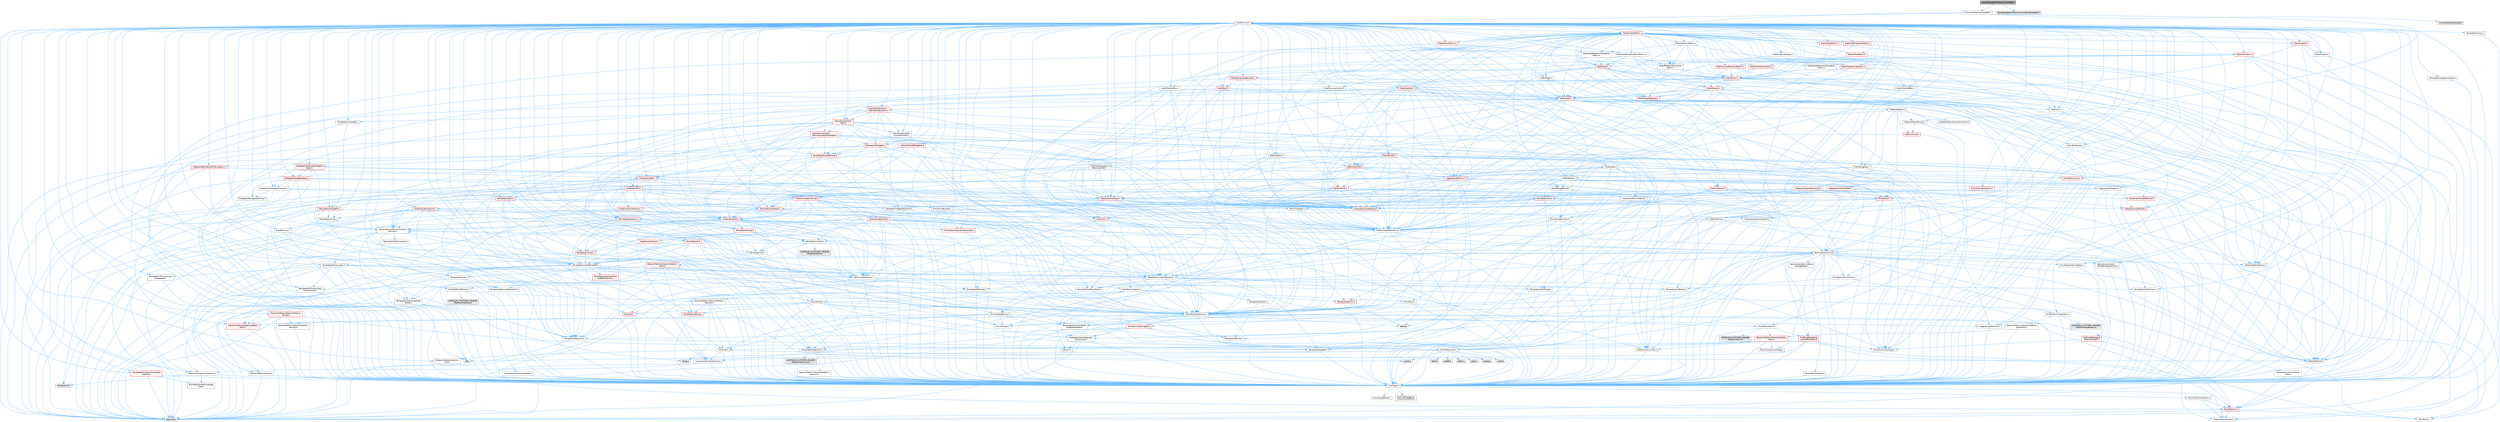 digraph "SavePackageUtilitiesCommandlet.h"
{
 // INTERACTIVE_SVG=YES
 // LATEX_PDF_SIZE
  bgcolor="transparent";
  edge [fontname=Helvetica,fontsize=10,labelfontname=Helvetica,labelfontsize=10];
  node [fontname=Helvetica,fontsize=10,shape=box,height=0.2,width=0.4];
  Node1 [id="Node000001",label="SavePackageUtilitiesCommandlet.h",height=0.2,width=0.4,color="gray40", fillcolor="grey60", style="filled", fontcolor="black",tooltip=" "];
  Node1 -> Node2 [id="edge1_Node000001_Node000002",color="steelblue1",style="solid",tooltip=" "];
  Node2 [id="Node000002",label="Commandlets/Commandlet.h",height=0.2,width=0.4,color="grey40", fillcolor="white", style="filled",URL="$de/d76/Commandlet_8h.html",tooltip=" "];
  Node2 -> Node3 [id="edge2_Node000002_Node000003",color="steelblue1",style="solid",tooltip=" "];
  Node3 [id="Node000003",label="CoreMinimal.h",height=0.2,width=0.4,color="grey40", fillcolor="white", style="filled",URL="$d7/d67/CoreMinimal_8h.html",tooltip=" "];
  Node3 -> Node4 [id="edge3_Node000003_Node000004",color="steelblue1",style="solid",tooltip=" "];
  Node4 [id="Node000004",label="CoreTypes.h",height=0.2,width=0.4,color="grey40", fillcolor="white", style="filled",URL="$dc/dec/CoreTypes_8h.html",tooltip=" "];
  Node4 -> Node5 [id="edge4_Node000004_Node000005",color="steelblue1",style="solid",tooltip=" "];
  Node5 [id="Node000005",label="HAL/Platform.h",height=0.2,width=0.4,color="red", fillcolor="#FFF0F0", style="filled",URL="$d9/dd0/Platform_8h.html",tooltip=" "];
  Node5 -> Node6 [id="edge5_Node000005_Node000006",color="steelblue1",style="solid",tooltip=" "];
  Node6 [id="Node000006",label="Misc/Build.h",height=0.2,width=0.4,color="grey40", fillcolor="white", style="filled",URL="$d3/dbb/Build_8h.html",tooltip=" "];
  Node5 -> Node8 [id="edge6_Node000005_Node000008",color="steelblue1",style="solid",tooltip=" "];
  Node8 [id="Node000008",label="type_traits",height=0.2,width=0.4,color="grey60", fillcolor="#E0E0E0", style="filled",tooltip=" "];
  Node5 -> Node9 [id="edge7_Node000005_Node000009",color="steelblue1",style="solid",tooltip=" "];
  Node9 [id="Node000009",label="PreprocessorHelpers.h",height=0.2,width=0.4,color="grey40", fillcolor="white", style="filled",URL="$db/ddb/PreprocessorHelpers_8h.html",tooltip=" "];
  Node4 -> Node15 [id="edge8_Node000004_Node000015",color="steelblue1",style="solid",tooltip=" "];
  Node15 [id="Node000015",label="ProfilingDebugging\l/UMemoryDefines.h",height=0.2,width=0.4,color="grey40", fillcolor="white", style="filled",URL="$d2/da2/UMemoryDefines_8h.html",tooltip=" "];
  Node4 -> Node16 [id="edge9_Node000004_Node000016",color="steelblue1",style="solid",tooltip=" "];
  Node16 [id="Node000016",label="Misc/CoreMiscDefines.h",height=0.2,width=0.4,color="grey40", fillcolor="white", style="filled",URL="$da/d38/CoreMiscDefines_8h.html",tooltip=" "];
  Node16 -> Node5 [id="edge10_Node000016_Node000005",color="steelblue1",style="solid",tooltip=" "];
  Node16 -> Node9 [id="edge11_Node000016_Node000009",color="steelblue1",style="solid",tooltip=" "];
  Node4 -> Node17 [id="edge12_Node000004_Node000017",color="steelblue1",style="solid",tooltip=" "];
  Node17 [id="Node000017",label="Misc/CoreDefines.h",height=0.2,width=0.4,color="grey40", fillcolor="white", style="filled",URL="$d3/dd2/CoreDefines_8h.html",tooltip=" "];
  Node3 -> Node18 [id="edge13_Node000003_Node000018",color="steelblue1",style="solid",tooltip=" "];
  Node18 [id="Node000018",label="CoreFwd.h",height=0.2,width=0.4,color="grey40", fillcolor="white", style="filled",URL="$d1/d1e/CoreFwd_8h.html",tooltip=" "];
  Node18 -> Node4 [id="edge14_Node000018_Node000004",color="steelblue1",style="solid",tooltip=" "];
  Node18 -> Node19 [id="edge15_Node000018_Node000019",color="steelblue1",style="solid",tooltip=" "];
  Node19 [id="Node000019",label="Containers/ContainersFwd.h",height=0.2,width=0.4,color="grey40", fillcolor="white", style="filled",URL="$d4/d0a/ContainersFwd_8h.html",tooltip=" "];
  Node19 -> Node5 [id="edge16_Node000019_Node000005",color="steelblue1",style="solid",tooltip=" "];
  Node19 -> Node4 [id="edge17_Node000019_Node000004",color="steelblue1",style="solid",tooltip=" "];
  Node19 -> Node20 [id="edge18_Node000019_Node000020",color="steelblue1",style="solid",tooltip=" "];
  Node20 [id="Node000020",label="Traits/IsContiguousContainer.h",height=0.2,width=0.4,color="grey40", fillcolor="white", style="filled",URL="$d5/d3c/IsContiguousContainer_8h.html",tooltip=" "];
  Node20 -> Node4 [id="edge19_Node000020_Node000004",color="steelblue1",style="solid",tooltip=" "];
  Node20 -> Node21 [id="edge20_Node000020_Node000021",color="steelblue1",style="solid",tooltip=" "];
  Node21 [id="Node000021",label="Misc/StaticAssertComplete\lType.h",height=0.2,width=0.4,color="grey40", fillcolor="white", style="filled",URL="$d5/d4e/StaticAssertCompleteType_8h.html",tooltip=" "];
  Node20 -> Node22 [id="edge21_Node000020_Node000022",color="steelblue1",style="solid",tooltip=" "];
  Node22 [id="Node000022",label="initializer_list",height=0.2,width=0.4,color="grey60", fillcolor="#E0E0E0", style="filled",tooltip=" "];
  Node18 -> Node23 [id="edge22_Node000018_Node000023",color="steelblue1",style="solid",tooltip=" "];
  Node23 [id="Node000023",label="Math/MathFwd.h",height=0.2,width=0.4,color="grey40", fillcolor="white", style="filled",URL="$d2/d10/MathFwd_8h.html",tooltip=" "];
  Node23 -> Node5 [id="edge23_Node000023_Node000005",color="steelblue1",style="solid",tooltip=" "];
  Node18 -> Node24 [id="edge24_Node000018_Node000024",color="steelblue1",style="solid",tooltip=" "];
  Node24 [id="Node000024",label="UObject/UObjectHierarchy\lFwd.h",height=0.2,width=0.4,color="grey40", fillcolor="white", style="filled",URL="$d3/d13/UObjectHierarchyFwd_8h.html",tooltip=" "];
  Node3 -> Node24 [id="edge25_Node000003_Node000024",color="steelblue1",style="solid",tooltip=" "];
  Node3 -> Node19 [id="edge26_Node000003_Node000019",color="steelblue1",style="solid",tooltip=" "];
  Node3 -> Node25 [id="edge27_Node000003_Node000025",color="steelblue1",style="solid",tooltip=" "];
  Node25 [id="Node000025",label="Misc/VarArgs.h",height=0.2,width=0.4,color="grey40", fillcolor="white", style="filled",URL="$d5/d6f/VarArgs_8h.html",tooltip=" "];
  Node25 -> Node4 [id="edge28_Node000025_Node000004",color="steelblue1",style="solid",tooltip=" "];
  Node3 -> Node26 [id="edge29_Node000003_Node000026",color="steelblue1",style="solid",tooltip=" "];
  Node26 [id="Node000026",label="Logging/LogVerbosity.h",height=0.2,width=0.4,color="grey40", fillcolor="white", style="filled",URL="$d2/d8f/LogVerbosity_8h.html",tooltip=" "];
  Node26 -> Node4 [id="edge30_Node000026_Node000004",color="steelblue1",style="solid",tooltip=" "];
  Node3 -> Node27 [id="edge31_Node000003_Node000027",color="steelblue1",style="solid",tooltip=" "];
  Node27 [id="Node000027",label="Misc/OutputDevice.h",height=0.2,width=0.4,color="grey40", fillcolor="white", style="filled",URL="$d7/d32/OutputDevice_8h.html",tooltip=" "];
  Node27 -> Node18 [id="edge32_Node000027_Node000018",color="steelblue1",style="solid",tooltip=" "];
  Node27 -> Node4 [id="edge33_Node000027_Node000004",color="steelblue1",style="solid",tooltip=" "];
  Node27 -> Node26 [id="edge34_Node000027_Node000026",color="steelblue1",style="solid",tooltip=" "];
  Node27 -> Node25 [id="edge35_Node000027_Node000025",color="steelblue1",style="solid",tooltip=" "];
  Node27 -> Node28 [id="edge36_Node000027_Node000028",color="steelblue1",style="solid",tooltip=" "];
  Node28 [id="Node000028",label="Templates/IsArrayOrRefOf\lTypeByPredicate.h",height=0.2,width=0.4,color="grey40", fillcolor="white", style="filled",URL="$d6/da1/IsArrayOrRefOfTypeByPredicate_8h.html",tooltip=" "];
  Node28 -> Node4 [id="edge37_Node000028_Node000004",color="steelblue1",style="solid",tooltip=" "];
  Node27 -> Node29 [id="edge38_Node000027_Node000029",color="steelblue1",style="solid",tooltip=" "];
  Node29 [id="Node000029",label="Templates/IsValidVariadic\lFunctionArg.h",height=0.2,width=0.4,color="grey40", fillcolor="white", style="filled",URL="$d0/dc8/IsValidVariadicFunctionArg_8h.html",tooltip=" "];
  Node29 -> Node4 [id="edge39_Node000029_Node000004",color="steelblue1",style="solid",tooltip=" "];
  Node29 -> Node30 [id="edge40_Node000029_Node000030",color="steelblue1",style="solid",tooltip=" "];
  Node30 [id="Node000030",label="IsEnum.h",height=0.2,width=0.4,color="grey40", fillcolor="white", style="filled",URL="$d4/de5/IsEnum_8h.html",tooltip=" "];
  Node29 -> Node8 [id="edge41_Node000029_Node000008",color="steelblue1",style="solid",tooltip=" "];
  Node27 -> Node31 [id="edge42_Node000027_Node000031",color="steelblue1",style="solid",tooltip=" "];
  Node31 [id="Node000031",label="Traits/IsCharEncodingCompatible\lWith.h",height=0.2,width=0.4,color="red", fillcolor="#FFF0F0", style="filled",URL="$df/dd1/IsCharEncodingCompatibleWith_8h.html",tooltip=" "];
  Node31 -> Node8 [id="edge43_Node000031_Node000008",color="steelblue1",style="solid",tooltip=" "];
  Node3 -> Node33 [id="edge44_Node000003_Node000033",color="steelblue1",style="solid",tooltip=" "];
  Node33 [id="Node000033",label="HAL/PlatformCrt.h",height=0.2,width=0.4,color="grey40", fillcolor="white", style="filled",URL="$d8/d75/PlatformCrt_8h.html",tooltip=" "];
  Node33 -> Node34 [id="edge45_Node000033_Node000034",color="steelblue1",style="solid",tooltip=" "];
  Node34 [id="Node000034",label="new",height=0.2,width=0.4,color="grey60", fillcolor="#E0E0E0", style="filled",tooltip=" "];
  Node33 -> Node35 [id="edge46_Node000033_Node000035",color="steelblue1",style="solid",tooltip=" "];
  Node35 [id="Node000035",label="wchar.h",height=0.2,width=0.4,color="grey60", fillcolor="#E0E0E0", style="filled",tooltip=" "];
  Node33 -> Node36 [id="edge47_Node000033_Node000036",color="steelblue1",style="solid",tooltip=" "];
  Node36 [id="Node000036",label="stddef.h",height=0.2,width=0.4,color="grey60", fillcolor="#E0E0E0", style="filled",tooltip=" "];
  Node33 -> Node37 [id="edge48_Node000033_Node000037",color="steelblue1",style="solid",tooltip=" "];
  Node37 [id="Node000037",label="stdlib.h",height=0.2,width=0.4,color="grey60", fillcolor="#E0E0E0", style="filled",tooltip=" "];
  Node33 -> Node38 [id="edge49_Node000033_Node000038",color="steelblue1",style="solid",tooltip=" "];
  Node38 [id="Node000038",label="stdio.h",height=0.2,width=0.4,color="grey60", fillcolor="#E0E0E0", style="filled",tooltip=" "];
  Node33 -> Node39 [id="edge50_Node000033_Node000039",color="steelblue1",style="solid",tooltip=" "];
  Node39 [id="Node000039",label="stdarg.h",height=0.2,width=0.4,color="grey60", fillcolor="#E0E0E0", style="filled",tooltip=" "];
  Node33 -> Node40 [id="edge51_Node000033_Node000040",color="steelblue1",style="solid",tooltip=" "];
  Node40 [id="Node000040",label="math.h",height=0.2,width=0.4,color="grey60", fillcolor="#E0E0E0", style="filled",tooltip=" "];
  Node33 -> Node41 [id="edge52_Node000033_Node000041",color="steelblue1",style="solid",tooltip=" "];
  Node41 [id="Node000041",label="float.h",height=0.2,width=0.4,color="grey60", fillcolor="#E0E0E0", style="filled",tooltip=" "];
  Node33 -> Node42 [id="edge53_Node000033_Node000042",color="steelblue1",style="solid",tooltip=" "];
  Node42 [id="Node000042",label="string.h",height=0.2,width=0.4,color="grey60", fillcolor="#E0E0E0", style="filled",tooltip=" "];
  Node3 -> Node43 [id="edge54_Node000003_Node000043",color="steelblue1",style="solid",tooltip=" "];
  Node43 [id="Node000043",label="HAL/PlatformMisc.h",height=0.2,width=0.4,color="grey40", fillcolor="white", style="filled",URL="$d0/df5/PlatformMisc_8h.html",tooltip=" "];
  Node43 -> Node4 [id="edge55_Node000043_Node000004",color="steelblue1",style="solid",tooltip=" "];
  Node43 -> Node44 [id="edge56_Node000043_Node000044",color="steelblue1",style="solid",tooltip=" "];
  Node44 [id="Node000044",label="GenericPlatform/GenericPlatform\lMisc.h",height=0.2,width=0.4,color="red", fillcolor="#FFF0F0", style="filled",URL="$db/d9a/GenericPlatformMisc_8h.html",tooltip=" "];
  Node44 -> Node18 [id="edge57_Node000044_Node000018",color="steelblue1",style="solid",tooltip=" "];
  Node44 -> Node4 [id="edge58_Node000044_Node000004",color="steelblue1",style="solid",tooltip=" "];
  Node44 -> Node33 [id="edge59_Node000044_Node000033",color="steelblue1",style="solid",tooltip=" "];
  Node44 -> Node48 [id="edge60_Node000044_Node000048",color="steelblue1",style="solid",tooltip=" "];
  Node48 [id="Node000048",label="Math/NumericLimits.h",height=0.2,width=0.4,color="grey40", fillcolor="white", style="filled",URL="$df/d1b/NumericLimits_8h.html",tooltip=" "];
  Node48 -> Node4 [id="edge61_Node000048_Node000004",color="steelblue1",style="solid",tooltip=" "];
  Node44 -> Node49 [id="edge62_Node000044_Node000049",color="steelblue1",style="solid",tooltip=" "];
  Node49 [id="Node000049",label="Misc/CompressionFlags.h",height=0.2,width=0.4,color="grey40", fillcolor="white", style="filled",URL="$d9/d76/CompressionFlags_8h.html",tooltip=" "];
  Node44 -> Node50 [id="edge63_Node000044_Node000050",color="steelblue1",style="solid",tooltip=" "];
  Node50 [id="Node000050",label="Misc/EnumClassFlags.h",height=0.2,width=0.4,color="grey40", fillcolor="white", style="filled",URL="$d8/de7/EnumClassFlags_8h.html",tooltip=" "];
  Node43 -> Node53 [id="edge64_Node000043_Node000053",color="steelblue1",style="solid",tooltip=" "];
  Node53 [id="Node000053",label="COMPILED_PLATFORM_HEADER\l(PlatformMisc.h)",height=0.2,width=0.4,color="grey60", fillcolor="#E0E0E0", style="filled",tooltip=" "];
  Node43 -> Node54 [id="edge65_Node000043_Node000054",color="steelblue1",style="solid",tooltip=" "];
  Node54 [id="Node000054",label="ProfilingDebugging\l/CpuProfilerTrace.h",height=0.2,width=0.4,color="red", fillcolor="#FFF0F0", style="filled",URL="$da/dcb/CpuProfilerTrace_8h.html",tooltip=" "];
  Node54 -> Node4 [id="edge66_Node000054_Node000004",color="steelblue1",style="solid",tooltip=" "];
  Node54 -> Node19 [id="edge67_Node000054_Node000019",color="steelblue1",style="solid",tooltip=" "];
  Node54 -> Node55 [id="edge68_Node000054_Node000055",color="steelblue1",style="solid",tooltip=" "];
  Node55 [id="Node000055",label="HAL/PlatformAtomics.h",height=0.2,width=0.4,color="grey40", fillcolor="white", style="filled",URL="$d3/d36/PlatformAtomics_8h.html",tooltip=" "];
  Node55 -> Node4 [id="edge69_Node000055_Node000004",color="steelblue1",style="solid",tooltip=" "];
  Node55 -> Node56 [id="edge70_Node000055_Node000056",color="steelblue1",style="solid",tooltip=" "];
  Node56 [id="Node000056",label="GenericPlatform/GenericPlatform\lAtomics.h",height=0.2,width=0.4,color="grey40", fillcolor="white", style="filled",URL="$da/d72/GenericPlatformAtomics_8h.html",tooltip=" "];
  Node56 -> Node4 [id="edge71_Node000056_Node000004",color="steelblue1",style="solid",tooltip=" "];
  Node55 -> Node57 [id="edge72_Node000055_Node000057",color="steelblue1",style="solid",tooltip=" "];
  Node57 [id="Node000057",label="COMPILED_PLATFORM_HEADER\l(PlatformAtomics.h)",height=0.2,width=0.4,color="grey60", fillcolor="#E0E0E0", style="filled",tooltip=" "];
  Node54 -> Node9 [id="edge73_Node000054_Node000009",color="steelblue1",style="solid",tooltip=" "];
  Node54 -> Node6 [id="edge74_Node000054_Node000006",color="steelblue1",style="solid",tooltip=" "];
  Node3 -> Node62 [id="edge75_Node000003_Node000062",color="steelblue1",style="solid",tooltip=" "];
  Node62 [id="Node000062",label="Misc/AssertionMacros.h",height=0.2,width=0.4,color="grey40", fillcolor="white", style="filled",URL="$d0/dfa/AssertionMacros_8h.html",tooltip=" "];
  Node62 -> Node4 [id="edge76_Node000062_Node000004",color="steelblue1",style="solid",tooltip=" "];
  Node62 -> Node5 [id="edge77_Node000062_Node000005",color="steelblue1",style="solid",tooltip=" "];
  Node62 -> Node43 [id="edge78_Node000062_Node000043",color="steelblue1",style="solid",tooltip=" "];
  Node62 -> Node9 [id="edge79_Node000062_Node000009",color="steelblue1",style="solid",tooltip=" "];
  Node62 -> Node63 [id="edge80_Node000062_Node000063",color="steelblue1",style="solid",tooltip=" "];
  Node63 [id="Node000063",label="Templates/EnableIf.h",height=0.2,width=0.4,color="grey40", fillcolor="white", style="filled",URL="$d7/d60/EnableIf_8h.html",tooltip=" "];
  Node63 -> Node4 [id="edge81_Node000063_Node000004",color="steelblue1",style="solid",tooltip=" "];
  Node62 -> Node28 [id="edge82_Node000062_Node000028",color="steelblue1",style="solid",tooltip=" "];
  Node62 -> Node29 [id="edge83_Node000062_Node000029",color="steelblue1",style="solid",tooltip=" "];
  Node62 -> Node31 [id="edge84_Node000062_Node000031",color="steelblue1",style="solid",tooltip=" "];
  Node62 -> Node25 [id="edge85_Node000062_Node000025",color="steelblue1",style="solid",tooltip=" "];
  Node62 -> Node64 [id="edge86_Node000062_Node000064",color="steelblue1",style="solid",tooltip=" "];
  Node64 [id="Node000064",label="String/FormatStringSan.h",height=0.2,width=0.4,color="red", fillcolor="#FFF0F0", style="filled",URL="$d3/d8b/FormatStringSan_8h.html",tooltip=" "];
  Node64 -> Node8 [id="edge87_Node000064_Node000008",color="steelblue1",style="solid",tooltip=" "];
  Node64 -> Node4 [id="edge88_Node000064_Node000004",color="steelblue1",style="solid",tooltip=" "];
  Node64 -> Node65 [id="edge89_Node000064_Node000065",color="steelblue1",style="solid",tooltip=" "];
  Node65 [id="Node000065",label="Templates/Requires.h",height=0.2,width=0.4,color="grey40", fillcolor="white", style="filled",URL="$dc/d96/Requires_8h.html",tooltip=" "];
  Node65 -> Node63 [id="edge90_Node000065_Node000063",color="steelblue1",style="solid",tooltip=" "];
  Node65 -> Node8 [id="edge91_Node000065_Node000008",color="steelblue1",style="solid",tooltip=" "];
  Node64 -> Node66 [id="edge92_Node000064_Node000066",color="steelblue1",style="solid",tooltip=" "];
  Node66 [id="Node000066",label="Templates/Identity.h",height=0.2,width=0.4,color="grey40", fillcolor="white", style="filled",URL="$d0/dd5/Identity_8h.html",tooltip=" "];
  Node64 -> Node29 [id="edge93_Node000064_Node000029",color="steelblue1",style="solid",tooltip=" "];
  Node64 -> Node19 [id="edge94_Node000064_Node000019",color="steelblue1",style="solid",tooltip=" "];
  Node62 -> Node70 [id="edge95_Node000062_Node000070",color="steelblue1",style="solid",tooltip=" "];
  Node70 [id="Node000070",label="atomic",height=0.2,width=0.4,color="grey60", fillcolor="#E0E0E0", style="filled",tooltip=" "];
  Node3 -> Node71 [id="edge96_Node000003_Node000071",color="steelblue1",style="solid",tooltip=" "];
  Node71 [id="Node000071",label="Templates/IsPointer.h",height=0.2,width=0.4,color="grey40", fillcolor="white", style="filled",URL="$d7/d05/IsPointer_8h.html",tooltip=" "];
  Node71 -> Node4 [id="edge97_Node000071_Node000004",color="steelblue1",style="solid",tooltip=" "];
  Node3 -> Node72 [id="edge98_Node000003_Node000072",color="steelblue1",style="solid",tooltip=" "];
  Node72 [id="Node000072",label="HAL/PlatformMemory.h",height=0.2,width=0.4,color="grey40", fillcolor="white", style="filled",URL="$de/d68/PlatformMemory_8h.html",tooltip=" "];
  Node72 -> Node4 [id="edge99_Node000072_Node000004",color="steelblue1",style="solid",tooltip=" "];
  Node72 -> Node73 [id="edge100_Node000072_Node000073",color="steelblue1",style="solid",tooltip=" "];
  Node73 [id="Node000073",label="GenericPlatform/GenericPlatform\lMemory.h",height=0.2,width=0.4,color="grey40", fillcolor="white", style="filled",URL="$dd/d22/GenericPlatformMemory_8h.html",tooltip=" "];
  Node73 -> Node18 [id="edge101_Node000073_Node000018",color="steelblue1",style="solid",tooltip=" "];
  Node73 -> Node4 [id="edge102_Node000073_Node000004",color="steelblue1",style="solid",tooltip=" "];
  Node73 -> Node74 [id="edge103_Node000073_Node000074",color="steelblue1",style="solid",tooltip=" "];
  Node74 [id="Node000074",label="HAL/PlatformString.h",height=0.2,width=0.4,color="red", fillcolor="#FFF0F0", style="filled",URL="$db/db5/PlatformString_8h.html",tooltip=" "];
  Node74 -> Node4 [id="edge104_Node000074_Node000004",color="steelblue1",style="solid",tooltip=" "];
  Node73 -> Node42 [id="edge105_Node000073_Node000042",color="steelblue1",style="solid",tooltip=" "];
  Node73 -> Node35 [id="edge106_Node000073_Node000035",color="steelblue1",style="solid",tooltip=" "];
  Node72 -> Node76 [id="edge107_Node000072_Node000076",color="steelblue1",style="solid",tooltip=" "];
  Node76 [id="Node000076",label="COMPILED_PLATFORM_HEADER\l(PlatformMemory.h)",height=0.2,width=0.4,color="grey60", fillcolor="#E0E0E0", style="filled",tooltip=" "];
  Node3 -> Node55 [id="edge108_Node000003_Node000055",color="steelblue1",style="solid",tooltip=" "];
  Node3 -> Node77 [id="edge109_Node000003_Node000077",color="steelblue1",style="solid",tooltip=" "];
  Node77 [id="Node000077",label="Misc/Exec.h",height=0.2,width=0.4,color="grey40", fillcolor="white", style="filled",URL="$de/ddb/Exec_8h.html",tooltip=" "];
  Node77 -> Node4 [id="edge110_Node000077_Node000004",color="steelblue1",style="solid",tooltip=" "];
  Node77 -> Node62 [id="edge111_Node000077_Node000062",color="steelblue1",style="solid",tooltip=" "];
  Node3 -> Node78 [id="edge112_Node000003_Node000078",color="steelblue1",style="solid",tooltip=" "];
  Node78 [id="Node000078",label="HAL/MemoryBase.h",height=0.2,width=0.4,color="grey40", fillcolor="white", style="filled",URL="$d6/d9f/MemoryBase_8h.html",tooltip=" "];
  Node78 -> Node4 [id="edge113_Node000078_Node000004",color="steelblue1",style="solid",tooltip=" "];
  Node78 -> Node55 [id="edge114_Node000078_Node000055",color="steelblue1",style="solid",tooltip=" "];
  Node78 -> Node33 [id="edge115_Node000078_Node000033",color="steelblue1",style="solid",tooltip=" "];
  Node78 -> Node77 [id="edge116_Node000078_Node000077",color="steelblue1",style="solid",tooltip=" "];
  Node78 -> Node27 [id="edge117_Node000078_Node000027",color="steelblue1",style="solid",tooltip=" "];
  Node78 -> Node79 [id="edge118_Node000078_Node000079",color="steelblue1",style="solid",tooltip=" "];
  Node79 [id="Node000079",label="Templates/Atomic.h",height=0.2,width=0.4,color="red", fillcolor="#FFF0F0", style="filled",URL="$d3/d91/Atomic_8h.html",tooltip=" "];
  Node79 -> Node70 [id="edge119_Node000079_Node000070",color="steelblue1",style="solid",tooltip=" "];
  Node3 -> Node88 [id="edge120_Node000003_Node000088",color="steelblue1",style="solid",tooltip=" "];
  Node88 [id="Node000088",label="HAL/UnrealMemory.h",height=0.2,width=0.4,color="grey40", fillcolor="white", style="filled",URL="$d9/d96/UnrealMemory_8h.html",tooltip=" "];
  Node88 -> Node4 [id="edge121_Node000088_Node000004",color="steelblue1",style="solid",tooltip=" "];
  Node88 -> Node73 [id="edge122_Node000088_Node000073",color="steelblue1",style="solid",tooltip=" "];
  Node88 -> Node78 [id="edge123_Node000088_Node000078",color="steelblue1",style="solid",tooltip=" "];
  Node88 -> Node72 [id="edge124_Node000088_Node000072",color="steelblue1",style="solid",tooltip=" "];
  Node88 -> Node89 [id="edge125_Node000088_Node000089",color="steelblue1",style="solid",tooltip=" "];
  Node89 [id="Node000089",label="ProfilingDebugging\l/MemoryTrace.h",height=0.2,width=0.4,color="red", fillcolor="#FFF0F0", style="filled",URL="$da/dd7/MemoryTrace_8h.html",tooltip=" "];
  Node89 -> Node5 [id="edge126_Node000089_Node000005",color="steelblue1",style="solid",tooltip=" "];
  Node89 -> Node50 [id="edge127_Node000089_Node000050",color="steelblue1",style="solid",tooltip=" "];
  Node88 -> Node71 [id="edge128_Node000088_Node000071",color="steelblue1",style="solid",tooltip=" "];
  Node3 -> Node90 [id="edge129_Node000003_Node000090",color="steelblue1",style="solid",tooltip=" "];
  Node90 [id="Node000090",label="Templates/IsArithmetic.h",height=0.2,width=0.4,color="grey40", fillcolor="white", style="filled",URL="$d2/d5d/IsArithmetic_8h.html",tooltip=" "];
  Node90 -> Node4 [id="edge130_Node000090_Node000004",color="steelblue1",style="solid",tooltip=" "];
  Node3 -> Node84 [id="edge131_Node000003_Node000084",color="steelblue1",style="solid",tooltip=" "];
  Node84 [id="Node000084",label="Templates/AndOrNot.h",height=0.2,width=0.4,color="grey40", fillcolor="white", style="filled",URL="$db/d0a/AndOrNot_8h.html",tooltip=" "];
  Node84 -> Node4 [id="edge132_Node000084_Node000004",color="steelblue1",style="solid",tooltip=" "];
  Node3 -> Node91 [id="edge133_Node000003_Node000091",color="steelblue1",style="solid",tooltip=" "];
  Node91 [id="Node000091",label="Templates/IsPODType.h",height=0.2,width=0.4,color="grey40", fillcolor="white", style="filled",URL="$d7/db1/IsPODType_8h.html",tooltip=" "];
  Node91 -> Node4 [id="edge134_Node000091_Node000004",color="steelblue1",style="solid",tooltip=" "];
  Node3 -> Node92 [id="edge135_Node000003_Node000092",color="steelblue1",style="solid",tooltip=" "];
  Node92 [id="Node000092",label="Templates/IsUECoreType.h",height=0.2,width=0.4,color="grey40", fillcolor="white", style="filled",URL="$d1/db8/IsUECoreType_8h.html",tooltip=" "];
  Node92 -> Node4 [id="edge136_Node000092_Node000004",color="steelblue1",style="solid",tooltip=" "];
  Node92 -> Node8 [id="edge137_Node000092_Node000008",color="steelblue1",style="solid",tooltip=" "];
  Node3 -> Node85 [id="edge138_Node000003_Node000085",color="steelblue1",style="solid",tooltip=" "];
  Node85 [id="Node000085",label="Templates/IsTriviallyCopy\lConstructible.h",height=0.2,width=0.4,color="grey40", fillcolor="white", style="filled",URL="$d3/d78/IsTriviallyCopyConstructible_8h.html",tooltip=" "];
  Node85 -> Node4 [id="edge139_Node000085_Node000004",color="steelblue1",style="solid",tooltip=" "];
  Node85 -> Node8 [id="edge140_Node000085_Node000008",color="steelblue1",style="solid",tooltip=" "];
  Node3 -> Node93 [id="edge141_Node000003_Node000093",color="steelblue1",style="solid",tooltip=" "];
  Node93 [id="Node000093",label="Templates/UnrealTypeTraits.h",height=0.2,width=0.4,color="grey40", fillcolor="white", style="filled",URL="$d2/d2d/UnrealTypeTraits_8h.html",tooltip=" "];
  Node93 -> Node4 [id="edge142_Node000093_Node000004",color="steelblue1",style="solid",tooltip=" "];
  Node93 -> Node71 [id="edge143_Node000093_Node000071",color="steelblue1",style="solid",tooltip=" "];
  Node93 -> Node62 [id="edge144_Node000093_Node000062",color="steelblue1",style="solid",tooltip=" "];
  Node93 -> Node84 [id="edge145_Node000093_Node000084",color="steelblue1",style="solid",tooltip=" "];
  Node93 -> Node63 [id="edge146_Node000093_Node000063",color="steelblue1",style="solid",tooltip=" "];
  Node93 -> Node90 [id="edge147_Node000093_Node000090",color="steelblue1",style="solid",tooltip=" "];
  Node93 -> Node30 [id="edge148_Node000093_Node000030",color="steelblue1",style="solid",tooltip=" "];
  Node93 -> Node94 [id="edge149_Node000093_Node000094",color="steelblue1",style="solid",tooltip=" "];
  Node94 [id="Node000094",label="Templates/Models.h",height=0.2,width=0.4,color="grey40", fillcolor="white", style="filled",URL="$d3/d0c/Models_8h.html",tooltip=" "];
  Node94 -> Node66 [id="edge150_Node000094_Node000066",color="steelblue1",style="solid",tooltip=" "];
  Node93 -> Node91 [id="edge151_Node000093_Node000091",color="steelblue1",style="solid",tooltip=" "];
  Node93 -> Node92 [id="edge152_Node000093_Node000092",color="steelblue1",style="solid",tooltip=" "];
  Node93 -> Node85 [id="edge153_Node000093_Node000085",color="steelblue1",style="solid",tooltip=" "];
  Node3 -> Node63 [id="edge154_Node000003_Node000063",color="steelblue1",style="solid",tooltip=" "];
  Node3 -> Node95 [id="edge155_Node000003_Node000095",color="steelblue1",style="solid",tooltip=" "];
  Node95 [id="Node000095",label="Templates/RemoveReference.h",height=0.2,width=0.4,color="grey40", fillcolor="white", style="filled",URL="$da/dbe/RemoveReference_8h.html",tooltip=" "];
  Node95 -> Node4 [id="edge156_Node000095_Node000004",color="steelblue1",style="solid",tooltip=" "];
  Node3 -> Node96 [id="edge157_Node000003_Node000096",color="steelblue1",style="solid",tooltip=" "];
  Node96 [id="Node000096",label="Templates/IntegralConstant.h",height=0.2,width=0.4,color="grey40", fillcolor="white", style="filled",URL="$db/d1b/IntegralConstant_8h.html",tooltip=" "];
  Node96 -> Node4 [id="edge158_Node000096_Node000004",color="steelblue1",style="solid",tooltip=" "];
  Node3 -> Node97 [id="edge159_Node000003_Node000097",color="steelblue1",style="solid",tooltip=" "];
  Node97 [id="Node000097",label="Templates/IsClass.h",height=0.2,width=0.4,color="grey40", fillcolor="white", style="filled",URL="$db/dcb/IsClass_8h.html",tooltip=" "];
  Node97 -> Node4 [id="edge160_Node000097_Node000004",color="steelblue1",style="solid",tooltip=" "];
  Node3 -> Node98 [id="edge161_Node000003_Node000098",color="steelblue1",style="solid",tooltip=" "];
  Node98 [id="Node000098",label="Templates/TypeCompatible\lBytes.h",height=0.2,width=0.4,color="grey40", fillcolor="white", style="filled",URL="$df/d0a/TypeCompatibleBytes_8h.html",tooltip=" "];
  Node98 -> Node4 [id="edge162_Node000098_Node000004",color="steelblue1",style="solid",tooltip=" "];
  Node98 -> Node42 [id="edge163_Node000098_Node000042",color="steelblue1",style="solid",tooltip=" "];
  Node98 -> Node34 [id="edge164_Node000098_Node000034",color="steelblue1",style="solid",tooltip=" "];
  Node98 -> Node8 [id="edge165_Node000098_Node000008",color="steelblue1",style="solid",tooltip=" "];
  Node3 -> Node20 [id="edge166_Node000003_Node000020",color="steelblue1",style="solid",tooltip=" "];
  Node3 -> Node99 [id="edge167_Node000003_Node000099",color="steelblue1",style="solid",tooltip=" "];
  Node99 [id="Node000099",label="Templates/UnrealTemplate.h",height=0.2,width=0.4,color="grey40", fillcolor="white", style="filled",URL="$d4/d24/UnrealTemplate_8h.html",tooltip=" "];
  Node99 -> Node4 [id="edge168_Node000099_Node000004",color="steelblue1",style="solid",tooltip=" "];
  Node99 -> Node71 [id="edge169_Node000099_Node000071",color="steelblue1",style="solid",tooltip=" "];
  Node99 -> Node88 [id="edge170_Node000099_Node000088",color="steelblue1",style="solid",tooltip=" "];
  Node99 -> Node100 [id="edge171_Node000099_Node000100",color="steelblue1",style="solid",tooltip=" "];
  Node100 [id="Node000100",label="Templates/CopyQualifiers\lAndRefsFromTo.h",height=0.2,width=0.4,color="red", fillcolor="#FFF0F0", style="filled",URL="$d3/db3/CopyQualifiersAndRefsFromTo_8h.html",tooltip=" "];
  Node99 -> Node93 [id="edge172_Node000099_Node000093",color="steelblue1",style="solid",tooltip=" "];
  Node99 -> Node95 [id="edge173_Node000099_Node000095",color="steelblue1",style="solid",tooltip=" "];
  Node99 -> Node65 [id="edge174_Node000099_Node000065",color="steelblue1",style="solid",tooltip=" "];
  Node99 -> Node98 [id="edge175_Node000099_Node000098",color="steelblue1",style="solid",tooltip=" "];
  Node99 -> Node66 [id="edge176_Node000099_Node000066",color="steelblue1",style="solid",tooltip=" "];
  Node99 -> Node20 [id="edge177_Node000099_Node000020",color="steelblue1",style="solid",tooltip=" "];
  Node99 -> Node102 [id="edge178_Node000099_Node000102",color="steelblue1",style="solid",tooltip=" "];
  Node102 [id="Node000102",label="Traits/UseBitwiseSwap.h",height=0.2,width=0.4,color="grey40", fillcolor="white", style="filled",URL="$db/df3/UseBitwiseSwap_8h.html",tooltip=" "];
  Node102 -> Node4 [id="edge179_Node000102_Node000004",color="steelblue1",style="solid",tooltip=" "];
  Node102 -> Node8 [id="edge180_Node000102_Node000008",color="steelblue1",style="solid",tooltip=" "];
  Node99 -> Node8 [id="edge181_Node000099_Node000008",color="steelblue1",style="solid",tooltip=" "];
  Node3 -> Node48 [id="edge182_Node000003_Node000048",color="steelblue1",style="solid",tooltip=" "];
  Node3 -> Node103 [id="edge183_Node000003_Node000103",color="steelblue1",style="solid",tooltip=" "];
  Node103 [id="Node000103",label="HAL/PlatformMath.h",height=0.2,width=0.4,color="grey40", fillcolor="white", style="filled",URL="$dc/d53/PlatformMath_8h.html",tooltip=" "];
  Node103 -> Node4 [id="edge184_Node000103_Node000004",color="steelblue1",style="solid",tooltip=" "];
  Node103 -> Node104 [id="edge185_Node000103_Node000104",color="steelblue1",style="solid",tooltip=" "];
  Node104 [id="Node000104",label="GenericPlatform/GenericPlatform\lMath.h",height=0.2,width=0.4,color="red", fillcolor="#FFF0F0", style="filled",URL="$d5/d79/GenericPlatformMath_8h.html",tooltip=" "];
  Node104 -> Node4 [id="edge186_Node000104_Node000004",color="steelblue1",style="solid",tooltip=" "];
  Node104 -> Node19 [id="edge187_Node000104_Node000019",color="steelblue1",style="solid",tooltip=" "];
  Node104 -> Node33 [id="edge188_Node000104_Node000033",color="steelblue1",style="solid",tooltip=" "];
  Node104 -> Node84 [id="edge189_Node000104_Node000084",color="steelblue1",style="solid",tooltip=" "];
  Node104 -> Node105 [id="edge190_Node000104_Node000105",color="steelblue1",style="solid",tooltip=" "];
  Node105 [id="Node000105",label="Templates/Decay.h",height=0.2,width=0.4,color="grey40", fillcolor="white", style="filled",URL="$dd/d0f/Decay_8h.html",tooltip=" "];
  Node105 -> Node4 [id="edge191_Node000105_Node000004",color="steelblue1",style="solid",tooltip=" "];
  Node105 -> Node95 [id="edge192_Node000105_Node000095",color="steelblue1",style="solid",tooltip=" "];
  Node105 -> Node8 [id="edge193_Node000105_Node000008",color="steelblue1",style="solid",tooltip=" "];
  Node104 -> Node93 [id="edge194_Node000104_Node000093",color="steelblue1",style="solid",tooltip=" "];
  Node104 -> Node65 [id="edge195_Node000104_Node000065",color="steelblue1",style="solid",tooltip=" "];
  Node104 -> Node98 [id="edge196_Node000104_Node000098",color="steelblue1",style="solid",tooltip=" "];
  Node104 -> Node8 [id="edge197_Node000104_Node000008",color="steelblue1",style="solid",tooltip=" "];
  Node103 -> Node110 [id="edge198_Node000103_Node000110",color="steelblue1",style="solid",tooltip=" "];
  Node110 [id="Node000110",label="COMPILED_PLATFORM_HEADER\l(PlatformMath.h)",height=0.2,width=0.4,color="grey60", fillcolor="#E0E0E0", style="filled",tooltip=" "];
  Node3 -> Node86 [id="edge199_Node000003_Node000086",color="steelblue1",style="solid",tooltip=" "];
  Node86 [id="Node000086",label="Templates/IsTriviallyCopy\lAssignable.h",height=0.2,width=0.4,color="grey40", fillcolor="white", style="filled",URL="$d2/df2/IsTriviallyCopyAssignable_8h.html",tooltip=" "];
  Node86 -> Node4 [id="edge200_Node000086_Node000004",color="steelblue1",style="solid",tooltip=" "];
  Node86 -> Node8 [id="edge201_Node000086_Node000008",color="steelblue1",style="solid",tooltip=" "];
  Node3 -> Node111 [id="edge202_Node000003_Node000111",color="steelblue1",style="solid",tooltip=" "];
  Node111 [id="Node000111",label="Templates/MemoryOps.h",height=0.2,width=0.4,color="grey40", fillcolor="white", style="filled",URL="$db/dea/MemoryOps_8h.html",tooltip=" "];
  Node111 -> Node4 [id="edge203_Node000111_Node000004",color="steelblue1",style="solid",tooltip=" "];
  Node111 -> Node88 [id="edge204_Node000111_Node000088",color="steelblue1",style="solid",tooltip=" "];
  Node111 -> Node86 [id="edge205_Node000111_Node000086",color="steelblue1",style="solid",tooltip=" "];
  Node111 -> Node85 [id="edge206_Node000111_Node000085",color="steelblue1",style="solid",tooltip=" "];
  Node111 -> Node65 [id="edge207_Node000111_Node000065",color="steelblue1",style="solid",tooltip=" "];
  Node111 -> Node93 [id="edge208_Node000111_Node000093",color="steelblue1",style="solid",tooltip=" "];
  Node111 -> Node102 [id="edge209_Node000111_Node000102",color="steelblue1",style="solid",tooltip=" "];
  Node111 -> Node34 [id="edge210_Node000111_Node000034",color="steelblue1",style="solid",tooltip=" "];
  Node111 -> Node8 [id="edge211_Node000111_Node000008",color="steelblue1",style="solid",tooltip=" "];
  Node3 -> Node112 [id="edge212_Node000003_Node000112",color="steelblue1",style="solid",tooltip=" "];
  Node112 [id="Node000112",label="Containers/ContainerAllocation\lPolicies.h",height=0.2,width=0.4,color="grey40", fillcolor="white", style="filled",URL="$d7/dff/ContainerAllocationPolicies_8h.html",tooltip=" "];
  Node112 -> Node4 [id="edge213_Node000112_Node000004",color="steelblue1",style="solid",tooltip=" "];
  Node112 -> Node113 [id="edge214_Node000112_Node000113",color="steelblue1",style="solid",tooltip=" "];
  Node113 [id="Node000113",label="Containers/ContainerHelpers.h",height=0.2,width=0.4,color="grey40", fillcolor="white", style="filled",URL="$d7/d33/ContainerHelpers_8h.html",tooltip=" "];
  Node113 -> Node4 [id="edge215_Node000113_Node000004",color="steelblue1",style="solid",tooltip=" "];
  Node112 -> Node112 [id="edge216_Node000112_Node000112",color="steelblue1",style="solid",tooltip=" "];
  Node112 -> Node103 [id="edge217_Node000112_Node000103",color="steelblue1",style="solid",tooltip=" "];
  Node112 -> Node88 [id="edge218_Node000112_Node000088",color="steelblue1",style="solid",tooltip=" "];
  Node112 -> Node48 [id="edge219_Node000112_Node000048",color="steelblue1",style="solid",tooltip=" "];
  Node112 -> Node62 [id="edge220_Node000112_Node000062",color="steelblue1",style="solid",tooltip=" "];
  Node112 -> Node114 [id="edge221_Node000112_Node000114",color="steelblue1",style="solid",tooltip=" "];
  Node114 [id="Node000114",label="Templates/IsPolymorphic.h",height=0.2,width=0.4,color="grey40", fillcolor="white", style="filled",URL="$dc/d20/IsPolymorphic_8h.html",tooltip=" "];
  Node112 -> Node111 [id="edge222_Node000112_Node000111",color="steelblue1",style="solid",tooltip=" "];
  Node112 -> Node98 [id="edge223_Node000112_Node000098",color="steelblue1",style="solid",tooltip=" "];
  Node112 -> Node8 [id="edge224_Node000112_Node000008",color="steelblue1",style="solid",tooltip=" "];
  Node3 -> Node115 [id="edge225_Node000003_Node000115",color="steelblue1",style="solid",tooltip=" "];
  Node115 [id="Node000115",label="Templates/IsEnumClass.h",height=0.2,width=0.4,color="grey40", fillcolor="white", style="filled",URL="$d7/d15/IsEnumClass_8h.html",tooltip=" "];
  Node115 -> Node4 [id="edge226_Node000115_Node000004",color="steelblue1",style="solid",tooltip=" "];
  Node115 -> Node84 [id="edge227_Node000115_Node000084",color="steelblue1",style="solid",tooltip=" "];
  Node3 -> Node116 [id="edge228_Node000003_Node000116",color="steelblue1",style="solid",tooltip=" "];
  Node116 [id="Node000116",label="HAL/PlatformProperties.h",height=0.2,width=0.4,color="grey40", fillcolor="white", style="filled",URL="$d9/db0/PlatformProperties_8h.html",tooltip=" "];
  Node116 -> Node4 [id="edge229_Node000116_Node000004",color="steelblue1",style="solid",tooltip=" "];
  Node116 -> Node117 [id="edge230_Node000116_Node000117",color="steelblue1",style="solid",tooltip=" "];
  Node117 [id="Node000117",label="GenericPlatform/GenericPlatform\lProperties.h",height=0.2,width=0.4,color="grey40", fillcolor="white", style="filled",URL="$d2/dcd/GenericPlatformProperties_8h.html",tooltip=" "];
  Node117 -> Node4 [id="edge231_Node000117_Node000004",color="steelblue1",style="solid",tooltip=" "];
  Node117 -> Node44 [id="edge232_Node000117_Node000044",color="steelblue1",style="solid",tooltip=" "];
  Node116 -> Node118 [id="edge233_Node000116_Node000118",color="steelblue1",style="solid",tooltip=" "];
  Node118 [id="Node000118",label="COMPILED_PLATFORM_HEADER\l(PlatformProperties.h)",height=0.2,width=0.4,color="grey60", fillcolor="#E0E0E0", style="filled",tooltip=" "];
  Node3 -> Node119 [id="edge234_Node000003_Node000119",color="steelblue1",style="solid",tooltip=" "];
  Node119 [id="Node000119",label="Misc/EngineVersionBase.h",height=0.2,width=0.4,color="grey40", fillcolor="white", style="filled",URL="$d5/d2b/EngineVersionBase_8h.html",tooltip=" "];
  Node119 -> Node4 [id="edge235_Node000119_Node000004",color="steelblue1",style="solid",tooltip=" "];
  Node3 -> Node120 [id="edge236_Node000003_Node000120",color="steelblue1",style="solid",tooltip=" "];
  Node120 [id="Node000120",label="Internationalization\l/TextNamespaceFwd.h",height=0.2,width=0.4,color="grey40", fillcolor="white", style="filled",URL="$d8/d97/TextNamespaceFwd_8h.html",tooltip=" "];
  Node120 -> Node4 [id="edge237_Node000120_Node000004",color="steelblue1",style="solid",tooltip=" "];
  Node3 -> Node121 [id="edge238_Node000003_Node000121",color="steelblue1",style="solid",tooltip=" "];
  Node121 [id="Node000121",label="Serialization/Archive.h",height=0.2,width=0.4,color="grey40", fillcolor="white", style="filled",URL="$d7/d3b/Archive_8h.html",tooltip=" "];
  Node121 -> Node18 [id="edge239_Node000121_Node000018",color="steelblue1",style="solid",tooltip=" "];
  Node121 -> Node4 [id="edge240_Node000121_Node000004",color="steelblue1",style="solid",tooltip=" "];
  Node121 -> Node116 [id="edge241_Node000121_Node000116",color="steelblue1",style="solid",tooltip=" "];
  Node121 -> Node120 [id="edge242_Node000121_Node000120",color="steelblue1",style="solid",tooltip=" "];
  Node121 -> Node23 [id="edge243_Node000121_Node000023",color="steelblue1",style="solid",tooltip=" "];
  Node121 -> Node62 [id="edge244_Node000121_Node000062",color="steelblue1",style="solid",tooltip=" "];
  Node121 -> Node6 [id="edge245_Node000121_Node000006",color="steelblue1",style="solid",tooltip=" "];
  Node121 -> Node49 [id="edge246_Node000121_Node000049",color="steelblue1",style="solid",tooltip=" "];
  Node121 -> Node119 [id="edge247_Node000121_Node000119",color="steelblue1",style="solid",tooltip=" "];
  Node121 -> Node25 [id="edge248_Node000121_Node000025",color="steelblue1",style="solid",tooltip=" "];
  Node121 -> Node122 [id="edge249_Node000121_Node000122",color="steelblue1",style="solid",tooltip=" "];
  Node122 [id="Node000122",label="Serialization/ArchiveCook\lData.h",height=0.2,width=0.4,color="grey40", fillcolor="white", style="filled",URL="$dc/db6/ArchiveCookData_8h.html",tooltip=" "];
  Node122 -> Node5 [id="edge250_Node000122_Node000005",color="steelblue1",style="solid",tooltip=" "];
  Node121 -> Node123 [id="edge251_Node000121_Node000123",color="steelblue1",style="solid",tooltip=" "];
  Node123 [id="Node000123",label="Serialization/ArchiveSave\lPackageData.h",height=0.2,width=0.4,color="grey40", fillcolor="white", style="filled",URL="$d1/d37/ArchiveSavePackageData_8h.html",tooltip=" "];
  Node121 -> Node63 [id="edge252_Node000121_Node000063",color="steelblue1",style="solid",tooltip=" "];
  Node121 -> Node28 [id="edge253_Node000121_Node000028",color="steelblue1",style="solid",tooltip=" "];
  Node121 -> Node115 [id="edge254_Node000121_Node000115",color="steelblue1",style="solid",tooltip=" "];
  Node121 -> Node108 [id="edge255_Node000121_Node000108",color="steelblue1",style="solid",tooltip=" "];
  Node108 [id="Node000108",label="Templates/IsSigned.h",height=0.2,width=0.4,color="grey40", fillcolor="white", style="filled",URL="$d8/dd8/IsSigned_8h.html",tooltip=" "];
  Node108 -> Node4 [id="edge256_Node000108_Node000004",color="steelblue1",style="solid",tooltip=" "];
  Node121 -> Node29 [id="edge257_Node000121_Node000029",color="steelblue1",style="solid",tooltip=" "];
  Node121 -> Node99 [id="edge258_Node000121_Node000099",color="steelblue1",style="solid",tooltip=" "];
  Node121 -> Node31 [id="edge259_Node000121_Node000031",color="steelblue1",style="solid",tooltip=" "];
  Node121 -> Node124 [id="edge260_Node000121_Node000124",color="steelblue1",style="solid",tooltip=" "];
  Node124 [id="Node000124",label="UObject/ObjectVersion.h",height=0.2,width=0.4,color="grey40", fillcolor="white", style="filled",URL="$da/d63/ObjectVersion_8h.html",tooltip=" "];
  Node124 -> Node4 [id="edge261_Node000124_Node000004",color="steelblue1",style="solid",tooltip=" "];
  Node3 -> Node125 [id="edge262_Node000003_Node000125",color="steelblue1",style="solid",tooltip=" "];
  Node125 [id="Node000125",label="Templates/Less.h",height=0.2,width=0.4,color="grey40", fillcolor="white", style="filled",URL="$de/dc8/Less_8h.html",tooltip=" "];
  Node125 -> Node4 [id="edge263_Node000125_Node000004",color="steelblue1",style="solid",tooltip=" "];
  Node125 -> Node99 [id="edge264_Node000125_Node000099",color="steelblue1",style="solid",tooltip=" "];
  Node3 -> Node126 [id="edge265_Node000003_Node000126",color="steelblue1",style="solid",tooltip=" "];
  Node126 [id="Node000126",label="Templates/Sorting.h",height=0.2,width=0.4,color="red", fillcolor="#FFF0F0", style="filled",URL="$d3/d9e/Sorting_8h.html",tooltip=" "];
  Node126 -> Node4 [id="edge266_Node000126_Node000004",color="steelblue1",style="solid",tooltip=" "];
  Node126 -> Node127 [id="edge267_Node000126_Node000127",color="steelblue1",style="solid",tooltip=" "];
  Node127 [id="Node000127",label="Algo/BinarySearch.h",height=0.2,width=0.4,color="red", fillcolor="#FFF0F0", style="filled",URL="$db/db4/BinarySearch_8h.html",tooltip=" "];
  Node127 -> Node129 [id="edge268_Node000127_Node000129",color="steelblue1",style="solid",tooltip=" "];
  Node129 [id="Node000129",label="Templates/Invoke.h",height=0.2,width=0.4,color="red", fillcolor="#FFF0F0", style="filled",URL="$d7/deb/Invoke_8h.html",tooltip=" "];
  Node129 -> Node4 [id="edge269_Node000129_Node000004",color="steelblue1",style="solid",tooltip=" "];
  Node129 -> Node99 [id="edge270_Node000129_Node000099",color="steelblue1",style="solid",tooltip=" "];
  Node129 -> Node8 [id="edge271_Node000129_Node000008",color="steelblue1",style="solid",tooltip=" "];
  Node127 -> Node125 [id="edge272_Node000127_Node000125",color="steelblue1",style="solid",tooltip=" "];
  Node126 -> Node103 [id="edge273_Node000126_Node000103",color="steelblue1",style="solid",tooltip=" "];
  Node126 -> Node125 [id="edge274_Node000126_Node000125",color="steelblue1",style="solid",tooltip=" "];
  Node3 -> Node137 [id="edge275_Node000003_Node000137",color="steelblue1",style="solid",tooltip=" "];
  Node137 [id="Node000137",label="Misc/Char.h",height=0.2,width=0.4,color="red", fillcolor="#FFF0F0", style="filled",URL="$d0/d58/Char_8h.html",tooltip=" "];
  Node137 -> Node4 [id="edge276_Node000137_Node000004",color="steelblue1",style="solid",tooltip=" "];
  Node137 -> Node8 [id="edge277_Node000137_Node000008",color="steelblue1",style="solid",tooltip=" "];
  Node3 -> Node140 [id="edge278_Node000003_Node000140",color="steelblue1",style="solid",tooltip=" "];
  Node140 [id="Node000140",label="GenericPlatform/GenericPlatform\lStricmp.h",height=0.2,width=0.4,color="grey40", fillcolor="white", style="filled",URL="$d2/d86/GenericPlatformStricmp_8h.html",tooltip=" "];
  Node140 -> Node4 [id="edge279_Node000140_Node000004",color="steelblue1",style="solid",tooltip=" "];
  Node3 -> Node141 [id="edge280_Node000003_Node000141",color="steelblue1",style="solid",tooltip=" "];
  Node141 [id="Node000141",label="GenericPlatform/GenericPlatform\lString.h",height=0.2,width=0.4,color="red", fillcolor="#FFF0F0", style="filled",URL="$dd/d20/GenericPlatformString_8h.html",tooltip=" "];
  Node141 -> Node4 [id="edge281_Node000141_Node000004",color="steelblue1",style="solid",tooltip=" "];
  Node141 -> Node140 [id="edge282_Node000141_Node000140",color="steelblue1",style="solid",tooltip=" "];
  Node141 -> Node63 [id="edge283_Node000141_Node000063",color="steelblue1",style="solid",tooltip=" "];
  Node141 -> Node31 [id="edge284_Node000141_Node000031",color="steelblue1",style="solid",tooltip=" "];
  Node141 -> Node8 [id="edge285_Node000141_Node000008",color="steelblue1",style="solid",tooltip=" "];
  Node3 -> Node74 [id="edge286_Node000003_Node000074",color="steelblue1",style="solid",tooltip=" "];
  Node3 -> Node144 [id="edge287_Node000003_Node000144",color="steelblue1",style="solid",tooltip=" "];
  Node144 [id="Node000144",label="Misc/CString.h",height=0.2,width=0.4,color="grey40", fillcolor="white", style="filled",URL="$d2/d49/CString_8h.html",tooltip=" "];
  Node144 -> Node4 [id="edge288_Node000144_Node000004",color="steelblue1",style="solid",tooltip=" "];
  Node144 -> Node33 [id="edge289_Node000144_Node000033",color="steelblue1",style="solid",tooltip=" "];
  Node144 -> Node74 [id="edge290_Node000144_Node000074",color="steelblue1",style="solid",tooltip=" "];
  Node144 -> Node62 [id="edge291_Node000144_Node000062",color="steelblue1",style="solid",tooltip=" "];
  Node144 -> Node137 [id="edge292_Node000144_Node000137",color="steelblue1",style="solid",tooltip=" "];
  Node144 -> Node25 [id="edge293_Node000144_Node000025",color="steelblue1",style="solid",tooltip=" "];
  Node144 -> Node28 [id="edge294_Node000144_Node000028",color="steelblue1",style="solid",tooltip=" "];
  Node144 -> Node29 [id="edge295_Node000144_Node000029",color="steelblue1",style="solid",tooltip=" "];
  Node144 -> Node31 [id="edge296_Node000144_Node000031",color="steelblue1",style="solid",tooltip=" "];
  Node3 -> Node145 [id="edge297_Node000003_Node000145",color="steelblue1",style="solid",tooltip=" "];
  Node145 [id="Node000145",label="Misc/Crc.h",height=0.2,width=0.4,color="red", fillcolor="#FFF0F0", style="filled",URL="$d4/dd2/Crc_8h.html",tooltip=" "];
  Node145 -> Node4 [id="edge298_Node000145_Node000004",color="steelblue1",style="solid",tooltip=" "];
  Node145 -> Node74 [id="edge299_Node000145_Node000074",color="steelblue1",style="solid",tooltip=" "];
  Node145 -> Node62 [id="edge300_Node000145_Node000062",color="steelblue1",style="solid",tooltip=" "];
  Node145 -> Node144 [id="edge301_Node000145_Node000144",color="steelblue1",style="solid",tooltip=" "];
  Node145 -> Node137 [id="edge302_Node000145_Node000137",color="steelblue1",style="solid",tooltip=" "];
  Node145 -> Node93 [id="edge303_Node000145_Node000093",color="steelblue1",style="solid",tooltip=" "];
  Node3 -> Node136 [id="edge304_Node000003_Node000136",color="steelblue1",style="solid",tooltip=" "];
  Node136 [id="Node000136",label="Math/UnrealMathUtility.h",height=0.2,width=0.4,color="grey40", fillcolor="white", style="filled",URL="$db/db8/UnrealMathUtility_8h.html",tooltip=" "];
  Node136 -> Node4 [id="edge305_Node000136_Node000004",color="steelblue1",style="solid",tooltip=" "];
  Node136 -> Node62 [id="edge306_Node000136_Node000062",color="steelblue1",style="solid",tooltip=" "];
  Node136 -> Node103 [id="edge307_Node000136_Node000103",color="steelblue1",style="solid",tooltip=" "];
  Node136 -> Node23 [id="edge308_Node000136_Node000023",color="steelblue1",style="solid",tooltip=" "];
  Node136 -> Node66 [id="edge309_Node000136_Node000066",color="steelblue1",style="solid",tooltip=" "];
  Node136 -> Node65 [id="edge310_Node000136_Node000065",color="steelblue1",style="solid",tooltip=" "];
  Node3 -> Node146 [id="edge311_Node000003_Node000146",color="steelblue1",style="solid",tooltip=" "];
  Node146 [id="Node000146",label="Containers/UnrealString.h",height=0.2,width=0.4,color="red", fillcolor="#FFF0F0", style="filled",URL="$d5/dba/UnrealString_8h.html",tooltip=" "];
  Node3 -> Node150 [id="edge312_Node000003_Node000150",color="steelblue1",style="solid",tooltip=" "];
  Node150 [id="Node000150",label="Containers/Array.h",height=0.2,width=0.4,color="red", fillcolor="#FFF0F0", style="filled",URL="$df/dd0/Array_8h.html",tooltip=" "];
  Node150 -> Node4 [id="edge313_Node000150_Node000004",color="steelblue1",style="solid",tooltip=" "];
  Node150 -> Node62 [id="edge314_Node000150_Node000062",color="steelblue1",style="solid",tooltip=" "];
  Node150 -> Node88 [id="edge315_Node000150_Node000088",color="steelblue1",style="solid",tooltip=" "];
  Node150 -> Node93 [id="edge316_Node000150_Node000093",color="steelblue1",style="solid",tooltip=" "];
  Node150 -> Node99 [id="edge317_Node000150_Node000099",color="steelblue1",style="solid",tooltip=" "];
  Node150 -> Node112 [id="edge318_Node000150_Node000112",color="steelblue1",style="solid",tooltip=" "];
  Node150 -> Node121 [id="edge319_Node000150_Node000121",color="steelblue1",style="solid",tooltip=" "];
  Node150 -> Node129 [id="edge320_Node000150_Node000129",color="steelblue1",style="solid",tooltip=" "];
  Node150 -> Node125 [id="edge321_Node000150_Node000125",color="steelblue1",style="solid",tooltip=" "];
  Node150 -> Node65 [id="edge322_Node000150_Node000065",color="steelblue1",style="solid",tooltip=" "];
  Node150 -> Node126 [id="edge323_Node000150_Node000126",color="steelblue1",style="solid",tooltip=" "];
  Node150 -> Node173 [id="edge324_Node000150_Node000173",color="steelblue1",style="solid",tooltip=" "];
  Node173 [id="Node000173",label="Templates/AlignmentTemplates.h",height=0.2,width=0.4,color="red", fillcolor="#FFF0F0", style="filled",URL="$dd/d32/AlignmentTemplates_8h.html",tooltip=" "];
  Node173 -> Node4 [id="edge325_Node000173_Node000004",color="steelblue1",style="solid",tooltip=" "];
  Node173 -> Node71 [id="edge326_Node000173_Node000071",color="steelblue1",style="solid",tooltip=" "];
  Node150 -> Node8 [id="edge327_Node000150_Node000008",color="steelblue1",style="solid",tooltip=" "];
  Node3 -> Node174 [id="edge328_Node000003_Node000174",color="steelblue1",style="solid",tooltip=" "];
  Node174 [id="Node000174",label="Misc/FrameNumber.h",height=0.2,width=0.4,color="grey40", fillcolor="white", style="filled",URL="$dd/dbd/FrameNumber_8h.html",tooltip=" "];
  Node174 -> Node4 [id="edge329_Node000174_Node000004",color="steelblue1",style="solid",tooltip=" "];
  Node174 -> Node48 [id="edge330_Node000174_Node000048",color="steelblue1",style="solid",tooltip=" "];
  Node174 -> Node136 [id="edge331_Node000174_Node000136",color="steelblue1",style="solid",tooltip=" "];
  Node174 -> Node63 [id="edge332_Node000174_Node000063",color="steelblue1",style="solid",tooltip=" "];
  Node174 -> Node93 [id="edge333_Node000174_Node000093",color="steelblue1",style="solid",tooltip=" "];
  Node3 -> Node175 [id="edge334_Node000003_Node000175",color="steelblue1",style="solid",tooltip=" "];
  Node175 [id="Node000175",label="Misc/Timespan.h",height=0.2,width=0.4,color="grey40", fillcolor="white", style="filled",URL="$da/dd9/Timespan_8h.html",tooltip=" "];
  Node175 -> Node4 [id="edge335_Node000175_Node000004",color="steelblue1",style="solid",tooltip=" "];
  Node175 -> Node176 [id="edge336_Node000175_Node000176",color="steelblue1",style="solid",tooltip=" "];
  Node176 [id="Node000176",label="Math/Interval.h",height=0.2,width=0.4,color="grey40", fillcolor="white", style="filled",URL="$d1/d55/Interval_8h.html",tooltip=" "];
  Node176 -> Node4 [id="edge337_Node000176_Node000004",color="steelblue1",style="solid",tooltip=" "];
  Node176 -> Node90 [id="edge338_Node000176_Node000090",color="steelblue1",style="solid",tooltip=" "];
  Node176 -> Node93 [id="edge339_Node000176_Node000093",color="steelblue1",style="solid",tooltip=" "];
  Node176 -> Node48 [id="edge340_Node000176_Node000048",color="steelblue1",style="solid",tooltip=" "];
  Node176 -> Node136 [id="edge341_Node000176_Node000136",color="steelblue1",style="solid",tooltip=" "];
  Node175 -> Node136 [id="edge342_Node000175_Node000136",color="steelblue1",style="solid",tooltip=" "];
  Node175 -> Node62 [id="edge343_Node000175_Node000062",color="steelblue1",style="solid",tooltip=" "];
  Node3 -> Node177 [id="edge344_Node000003_Node000177",color="steelblue1",style="solid",tooltip=" "];
  Node177 [id="Node000177",label="Containers/StringConv.h",height=0.2,width=0.4,color="red", fillcolor="#FFF0F0", style="filled",URL="$d3/ddf/StringConv_8h.html",tooltip=" "];
  Node177 -> Node4 [id="edge345_Node000177_Node000004",color="steelblue1",style="solid",tooltip=" "];
  Node177 -> Node62 [id="edge346_Node000177_Node000062",color="steelblue1",style="solid",tooltip=" "];
  Node177 -> Node112 [id="edge347_Node000177_Node000112",color="steelblue1",style="solid",tooltip=" "];
  Node177 -> Node150 [id="edge348_Node000177_Node000150",color="steelblue1",style="solid",tooltip=" "];
  Node177 -> Node144 [id="edge349_Node000177_Node000144",color="steelblue1",style="solid",tooltip=" "];
  Node177 -> Node178 [id="edge350_Node000177_Node000178",color="steelblue1",style="solid",tooltip=" "];
  Node178 [id="Node000178",label="Templates/IsArray.h",height=0.2,width=0.4,color="grey40", fillcolor="white", style="filled",URL="$d8/d8d/IsArray_8h.html",tooltip=" "];
  Node178 -> Node4 [id="edge351_Node000178_Node000004",color="steelblue1",style="solid",tooltip=" "];
  Node177 -> Node99 [id="edge352_Node000177_Node000099",color="steelblue1",style="solid",tooltip=" "];
  Node177 -> Node93 [id="edge353_Node000177_Node000093",color="steelblue1",style="solid",tooltip=" "];
  Node177 -> Node31 [id="edge354_Node000177_Node000031",color="steelblue1",style="solid",tooltip=" "];
  Node177 -> Node20 [id="edge355_Node000177_Node000020",color="steelblue1",style="solid",tooltip=" "];
  Node177 -> Node8 [id="edge356_Node000177_Node000008",color="steelblue1",style="solid",tooltip=" "];
  Node3 -> Node179 [id="edge357_Node000003_Node000179",color="steelblue1",style="solid",tooltip=" "];
  Node179 [id="Node000179",label="UObject/UnrealNames.h",height=0.2,width=0.4,color="red", fillcolor="#FFF0F0", style="filled",URL="$d8/db1/UnrealNames_8h.html",tooltip=" "];
  Node179 -> Node4 [id="edge358_Node000179_Node000004",color="steelblue1",style="solid",tooltip=" "];
  Node3 -> Node181 [id="edge359_Node000003_Node000181",color="steelblue1",style="solid",tooltip=" "];
  Node181 [id="Node000181",label="UObject/NameTypes.h",height=0.2,width=0.4,color="red", fillcolor="#FFF0F0", style="filled",URL="$d6/d35/NameTypes_8h.html",tooltip=" "];
  Node181 -> Node4 [id="edge360_Node000181_Node000004",color="steelblue1",style="solid",tooltip=" "];
  Node181 -> Node62 [id="edge361_Node000181_Node000062",color="steelblue1",style="solid",tooltip=" "];
  Node181 -> Node88 [id="edge362_Node000181_Node000088",color="steelblue1",style="solid",tooltip=" "];
  Node181 -> Node93 [id="edge363_Node000181_Node000093",color="steelblue1",style="solid",tooltip=" "];
  Node181 -> Node99 [id="edge364_Node000181_Node000099",color="steelblue1",style="solid",tooltip=" "];
  Node181 -> Node146 [id="edge365_Node000181_Node000146",color="steelblue1",style="solid",tooltip=" "];
  Node181 -> Node177 [id="edge366_Node000181_Node000177",color="steelblue1",style="solid",tooltip=" "];
  Node181 -> Node179 [id="edge367_Node000181_Node000179",color="steelblue1",style="solid",tooltip=" "];
  Node181 -> Node79 [id="edge368_Node000181_Node000079",color="steelblue1",style="solid",tooltip=" "];
  Node3 -> Node189 [id="edge369_Node000003_Node000189",color="steelblue1",style="solid",tooltip=" "];
  Node189 [id="Node000189",label="Misc/Parse.h",height=0.2,width=0.4,color="red", fillcolor="#FFF0F0", style="filled",URL="$dc/d71/Parse_8h.html",tooltip=" "];
  Node189 -> Node146 [id="edge370_Node000189_Node000146",color="steelblue1",style="solid",tooltip=" "];
  Node189 -> Node4 [id="edge371_Node000189_Node000004",color="steelblue1",style="solid",tooltip=" "];
  Node189 -> Node33 [id="edge372_Node000189_Node000033",color="steelblue1",style="solid",tooltip=" "];
  Node189 -> Node6 [id="edge373_Node000189_Node000006",color="steelblue1",style="solid",tooltip=" "];
  Node189 -> Node50 [id="edge374_Node000189_Node000050",color="steelblue1",style="solid",tooltip=" "];
  Node189 -> Node190 [id="edge375_Node000189_Node000190",color="steelblue1",style="solid",tooltip=" "];
  Node190 [id="Node000190",label="Templates/Function.h",height=0.2,width=0.4,color="red", fillcolor="#FFF0F0", style="filled",URL="$df/df5/Function_8h.html",tooltip=" "];
  Node190 -> Node4 [id="edge376_Node000190_Node000004",color="steelblue1",style="solid",tooltip=" "];
  Node190 -> Node62 [id="edge377_Node000190_Node000062",color="steelblue1",style="solid",tooltip=" "];
  Node190 -> Node88 [id="edge378_Node000190_Node000088",color="steelblue1",style="solid",tooltip=" "];
  Node190 -> Node93 [id="edge379_Node000190_Node000093",color="steelblue1",style="solid",tooltip=" "];
  Node190 -> Node129 [id="edge380_Node000190_Node000129",color="steelblue1",style="solid",tooltip=" "];
  Node190 -> Node99 [id="edge381_Node000190_Node000099",color="steelblue1",style="solid",tooltip=" "];
  Node190 -> Node65 [id="edge382_Node000190_Node000065",color="steelblue1",style="solid",tooltip=" "];
  Node190 -> Node136 [id="edge383_Node000190_Node000136",color="steelblue1",style="solid",tooltip=" "];
  Node190 -> Node34 [id="edge384_Node000190_Node000034",color="steelblue1",style="solid",tooltip=" "];
  Node190 -> Node8 [id="edge385_Node000190_Node000008",color="steelblue1",style="solid",tooltip=" "];
  Node3 -> Node173 [id="edge386_Node000003_Node000173",color="steelblue1",style="solid",tooltip=" "];
  Node3 -> Node192 [id="edge387_Node000003_Node000192",color="steelblue1",style="solid",tooltip=" "];
  Node192 [id="Node000192",label="Misc/StructBuilder.h",height=0.2,width=0.4,color="grey40", fillcolor="white", style="filled",URL="$d9/db3/StructBuilder_8h.html",tooltip=" "];
  Node192 -> Node4 [id="edge388_Node000192_Node000004",color="steelblue1",style="solid",tooltip=" "];
  Node192 -> Node136 [id="edge389_Node000192_Node000136",color="steelblue1",style="solid",tooltip=" "];
  Node192 -> Node173 [id="edge390_Node000192_Node000173",color="steelblue1",style="solid",tooltip=" "];
  Node3 -> Node105 [id="edge391_Node000003_Node000105",color="steelblue1",style="solid",tooltip=" "];
  Node3 -> Node193 [id="edge392_Node000003_Node000193",color="steelblue1",style="solid",tooltip=" "];
  Node193 [id="Node000193",label="Templates/PointerIsConvertible\lFromTo.h",height=0.2,width=0.4,color="red", fillcolor="#FFF0F0", style="filled",URL="$d6/d65/PointerIsConvertibleFromTo_8h.html",tooltip=" "];
  Node193 -> Node4 [id="edge393_Node000193_Node000004",color="steelblue1",style="solid",tooltip=" "];
  Node193 -> Node21 [id="edge394_Node000193_Node000021",color="steelblue1",style="solid",tooltip=" "];
  Node193 -> Node8 [id="edge395_Node000193_Node000008",color="steelblue1",style="solid",tooltip=" "];
  Node3 -> Node129 [id="edge396_Node000003_Node000129",color="steelblue1",style="solid",tooltip=" "];
  Node3 -> Node190 [id="edge397_Node000003_Node000190",color="steelblue1",style="solid",tooltip=" "];
  Node3 -> Node162 [id="edge398_Node000003_Node000162",color="steelblue1",style="solid",tooltip=" "];
  Node162 [id="Node000162",label="Templates/TypeHash.h",height=0.2,width=0.4,color="red", fillcolor="#FFF0F0", style="filled",URL="$d1/d62/TypeHash_8h.html",tooltip=" "];
  Node162 -> Node4 [id="edge399_Node000162_Node000004",color="steelblue1",style="solid",tooltip=" "];
  Node162 -> Node65 [id="edge400_Node000162_Node000065",color="steelblue1",style="solid",tooltip=" "];
  Node162 -> Node145 [id="edge401_Node000162_Node000145",color="steelblue1",style="solid",tooltip=" "];
  Node162 -> Node8 [id="edge402_Node000162_Node000008",color="steelblue1",style="solid",tooltip=" "];
  Node3 -> Node194 [id="edge403_Node000003_Node000194",color="steelblue1",style="solid",tooltip=" "];
  Node194 [id="Node000194",label="Containers/ScriptArray.h",height=0.2,width=0.4,color="red", fillcolor="#FFF0F0", style="filled",URL="$dc/daf/ScriptArray_8h.html",tooltip=" "];
  Node194 -> Node4 [id="edge404_Node000194_Node000004",color="steelblue1",style="solid",tooltip=" "];
  Node194 -> Node62 [id="edge405_Node000194_Node000062",color="steelblue1",style="solid",tooltip=" "];
  Node194 -> Node88 [id="edge406_Node000194_Node000088",color="steelblue1",style="solid",tooltip=" "];
  Node194 -> Node112 [id="edge407_Node000194_Node000112",color="steelblue1",style="solid",tooltip=" "];
  Node194 -> Node150 [id="edge408_Node000194_Node000150",color="steelblue1",style="solid",tooltip=" "];
  Node194 -> Node22 [id="edge409_Node000194_Node000022",color="steelblue1",style="solid",tooltip=" "];
  Node3 -> Node195 [id="edge410_Node000003_Node000195",color="steelblue1",style="solid",tooltip=" "];
  Node195 [id="Node000195",label="Containers/BitArray.h",height=0.2,width=0.4,color="red", fillcolor="#FFF0F0", style="filled",URL="$d1/de4/BitArray_8h.html",tooltip=" "];
  Node195 -> Node112 [id="edge411_Node000195_Node000112",color="steelblue1",style="solid",tooltip=" "];
  Node195 -> Node4 [id="edge412_Node000195_Node000004",color="steelblue1",style="solid",tooltip=" "];
  Node195 -> Node55 [id="edge413_Node000195_Node000055",color="steelblue1",style="solid",tooltip=" "];
  Node195 -> Node88 [id="edge414_Node000195_Node000088",color="steelblue1",style="solid",tooltip=" "];
  Node195 -> Node136 [id="edge415_Node000195_Node000136",color="steelblue1",style="solid",tooltip=" "];
  Node195 -> Node62 [id="edge416_Node000195_Node000062",color="steelblue1",style="solid",tooltip=" "];
  Node195 -> Node50 [id="edge417_Node000195_Node000050",color="steelblue1",style="solid",tooltip=" "];
  Node195 -> Node121 [id="edge418_Node000195_Node000121",color="steelblue1",style="solid",tooltip=" "];
  Node195 -> Node63 [id="edge419_Node000195_Node000063",color="steelblue1",style="solid",tooltip=" "];
  Node195 -> Node129 [id="edge420_Node000195_Node000129",color="steelblue1",style="solid",tooltip=" "];
  Node195 -> Node99 [id="edge421_Node000195_Node000099",color="steelblue1",style="solid",tooltip=" "];
  Node195 -> Node93 [id="edge422_Node000195_Node000093",color="steelblue1",style="solid",tooltip=" "];
  Node3 -> Node196 [id="edge423_Node000003_Node000196",color="steelblue1",style="solid",tooltip=" "];
  Node196 [id="Node000196",label="Containers/SparseArray.h",height=0.2,width=0.4,color="red", fillcolor="#FFF0F0", style="filled",URL="$d5/dbf/SparseArray_8h.html",tooltip=" "];
  Node196 -> Node4 [id="edge424_Node000196_Node000004",color="steelblue1",style="solid",tooltip=" "];
  Node196 -> Node62 [id="edge425_Node000196_Node000062",color="steelblue1",style="solid",tooltip=" "];
  Node196 -> Node88 [id="edge426_Node000196_Node000088",color="steelblue1",style="solid",tooltip=" "];
  Node196 -> Node93 [id="edge427_Node000196_Node000093",color="steelblue1",style="solid",tooltip=" "];
  Node196 -> Node99 [id="edge428_Node000196_Node000099",color="steelblue1",style="solid",tooltip=" "];
  Node196 -> Node112 [id="edge429_Node000196_Node000112",color="steelblue1",style="solid",tooltip=" "];
  Node196 -> Node125 [id="edge430_Node000196_Node000125",color="steelblue1",style="solid",tooltip=" "];
  Node196 -> Node150 [id="edge431_Node000196_Node000150",color="steelblue1",style="solid",tooltip=" "];
  Node196 -> Node136 [id="edge432_Node000196_Node000136",color="steelblue1",style="solid",tooltip=" "];
  Node196 -> Node194 [id="edge433_Node000196_Node000194",color="steelblue1",style="solid",tooltip=" "];
  Node196 -> Node195 [id="edge434_Node000196_Node000195",color="steelblue1",style="solid",tooltip=" "];
  Node196 -> Node146 [id="edge435_Node000196_Node000146",color="steelblue1",style="solid",tooltip=" "];
  Node3 -> Node212 [id="edge436_Node000003_Node000212",color="steelblue1",style="solid",tooltip=" "];
  Node212 [id="Node000212",label="Containers/Set.h",height=0.2,width=0.4,color="red", fillcolor="#FFF0F0", style="filled",URL="$d4/d45/Set_8h.html",tooltip=" "];
  Node212 -> Node112 [id="edge437_Node000212_Node000112",color="steelblue1",style="solid",tooltip=" "];
  Node212 -> Node196 [id="edge438_Node000212_Node000196",color="steelblue1",style="solid",tooltip=" "];
  Node212 -> Node19 [id="edge439_Node000212_Node000019",color="steelblue1",style="solid",tooltip=" "];
  Node212 -> Node136 [id="edge440_Node000212_Node000136",color="steelblue1",style="solid",tooltip=" "];
  Node212 -> Node62 [id="edge441_Node000212_Node000062",color="steelblue1",style="solid",tooltip=" "];
  Node212 -> Node192 [id="edge442_Node000212_Node000192",color="steelblue1",style="solid",tooltip=" "];
  Node212 -> Node190 [id="edge443_Node000212_Node000190",color="steelblue1",style="solid",tooltip=" "];
  Node212 -> Node126 [id="edge444_Node000212_Node000126",color="steelblue1",style="solid",tooltip=" "];
  Node212 -> Node162 [id="edge445_Node000212_Node000162",color="steelblue1",style="solid",tooltip=" "];
  Node212 -> Node99 [id="edge446_Node000212_Node000099",color="steelblue1",style="solid",tooltip=" "];
  Node212 -> Node22 [id="edge447_Node000212_Node000022",color="steelblue1",style="solid",tooltip=" "];
  Node212 -> Node8 [id="edge448_Node000212_Node000008",color="steelblue1",style="solid",tooltip=" "];
  Node3 -> Node215 [id="edge449_Node000003_Node000215",color="steelblue1",style="solid",tooltip=" "];
  Node215 [id="Node000215",label="Algo/Reverse.h",height=0.2,width=0.4,color="grey40", fillcolor="white", style="filled",URL="$d5/d93/Reverse_8h.html",tooltip=" "];
  Node215 -> Node4 [id="edge450_Node000215_Node000004",color="steelblue1",style="solid",tooltip=" "];
  Node215 -> Node99 [id="edge451_Node000215_Node000099",color="steelblue1",style="solid",tooltip=" "];
  Node3 -> Node216 [id="edge452_Node000003_Node000216",color="steelblue1",style="solid",tooltip=" "];
  Node216 [id="Node000216",label="Containers/Map.h",height=0.2,width=0.4,color="red", fillcolor="#FFF0F0", style="filled",URL="$df/d79/Map_8h.html",tooltip=" "];
  Node216 -> Node4 [id="edge453_Node000216_Node000004",color="steelblue1",style="solid",tooltip=" "];
  Node216 -> Node215 [id="edge454_Node000216_Node000215",color="steelblue1",style="solid",tooltip=" "];
  Node216 -> Node212 [id="edge455_Node000216_Node000212",color="steelblue1",style="solid",tooltip=" "];
  Node216 -> Node146 [id="edge456_Node000216_Node000146",color="steelblue1",style="solid",tooltip=" "];
  Node216 -> Node62 [id="edge457_Node000216_Node000062",color="steelblue1",style="solid",tooltip=" "];
  Node216 -> Node192 [id="edge458_Node000216_Node000192",color="steelblue1",style="solid",tooltip=" "];
  Node216 -> Node190 [id="edge459_Node000216_Node000190",color="steelblue1",style="solid",tooltip=" "];
  Node216 -> Node126 [id="edge460_Node000216_Node000126",color="steelblue1",style="solid",tooltip=" "];
  Node216 -> Node217 [id="edge461_Node000216_Node000217",color="steelblue1",style="solid",tooltip=" "];
  Node217 [id="Node000217",label="Templates/Tuple.h",height=0.2,width=0.4,color="red", fillcolor="#FFF0F0", style="filled",URL="$d2/d4f/Tuple_8h.html",tooltip=" "];
  Node217 -> Node4 [id="edge462_Node000217_Node000004",color="steelblue1",style="solid",tooltip=" "];
  Node217 -> Node99 [id="edge463_Node000217_Node000099",color="steelblue1",style="solid",tooltip=" "];
  Node217 -> Node218 [id="edge464_Node000217_Node000218",color="steelblue1",style="solid",tooltip=" "];
  Node218 [id="Node000218",label="Delegates/IntegerSequence.h",height=0.2,width=0.4,color="grey40", fillcolor="white", style="filled",URL="$d2/dcc/IntegerSequence_8h.html",tooltip=" "];
  Node218 -> Node4 [id="edge465_Node000218_Node000004",color="steelblue1",style="solid",tooltip=" "];
  Node217 -> Node129 [id="edge466_Node000217_Node000129",color="steelblue1",style="solid",tooltip=" "];
  Node217 -> Node65 [id="edge467_Node000217_Node000065",color="steelblue1",style="solid",tooltip=" "];
  Node217 -> Node162 [id="edge468_Node000217_Node000162",color="steelblue1",style="solid",tooltip=" "];
  Node217 -> Node8 [id="edge469_Node000217_Node000008",color="steelblue1",style="solid",tooltip=" "];
  Node216 -> Node99 [id="edge470_Node000216_Node000099",color="steelblue1",style="solid",tooltip=" "];
  Node216 -> Node93 [id="edge471_Node000216_Node000093",color="steelblue1",style="solid",tooltip=" "];
  Node216 -> Node8 [id="edge472_Node000216_Node000008",color="steelblue1",style="solid",tooltip=" "];
  Node3 -> Node220 [id="edge473_Node000003_Node000220",color="steelblue1",style="solid",tooltip=" "];
  Node220 [id="Node000220",label="Math/IntPoint.h",height=0.2,width=0.4,color="red", fillcolor="#FFF0F0", style="filled",URL="$d3/df7/IntPoint_8h.html",tooltip=" "];
  Node220 -> Node4 [id="edge474_Node000220_Node000004",color="steelblue1",style="solid",tooltip=" "];
  Node220 -> Node62 [id="edge475_Node000220_Node000062",color="steelblue1",style="solid",tooltip=" "];
  Node220 -> Node189 [id="edge476_Node000220_Node000189",color="steelblue1",style="solid",tooltip=" "];
  Node220 -> Node23 [id="edge477_Node000220_Node000023",color="steelblue1",style="solid",tooltip=" "];
  Node220 -> Node136 [id="edge478_Node000220_Node000136",color="steelblue1",style="solid",tooltip=" "];
  Node220 -> Node146 [id="edge479_Node000220_Node000146",color="steelblue1",style="solid",tooltip=" "];
  Node220 -> Node162 [id="edge480_Node000220_Node000162",color="steelblue1",style="solid",tooltip=" "];
  Node3 -> Node222 [id="edge481_Node000003_Node000222",color="steelblue1",style="solid",tooltip=" "];
  Node222 [id="Node000222",label="Math/IntVector.h",height=0.2,width=0.4,color="red", fillcolor="#FFF0F0", style="filled",URL="$d7/d44/IntVector_8h.html",tooltip=" "];
  Node222 -> Node4 [id="edge482_Node000222_Node000004",color="steelblue1",style="solid",tooltip=" "];
  Node222 -> Node145 [id="edge483_Node000222_Node000145",color="steelblue1",style="solid",tooltip=" "];
  Node222 -> Node189 [id="edge484_Node000222_Node000189",color="steelblue1",style="solid",tooltip=" "];
  Node222 -> Node23 [id="edge485_Node000222_Node000023",color="steelblue1",style="solid",tooltip=" "];
  Node222 -> Node136 [id="edge486_Node000222_Node000136",color="steelblue1",style="solid",tooltip=" "];
  Node222 -> Node146 [id="edge487_Node000222_Node000146",color="steelblue1",style="solid",tooltip=" "];
  Node3 -> Node223 [id="edge488_Node000003_Node000223",color="steelblue1",style="solid",tooltip=" "];
  Node223 [id="Node000223",label="Logging/LogCategory.h",height=0.2,width=0.4,color="grey40", fillcolor="white", style="filled",URL="$d9/d36/LogCategory_8h.html",tooltip=" "];
  Node223 -> Node4 [id="edge489_Node000223_Node000004",color="steelblue1",style="solid",tooltip=" "];
  Node223 -> Node26 [id="edge490_Node000223_Node000026",color="steelblue1",style="solid",tooltip=" "];
  Node223 -> Node181 [id="edge491_Node000223_Node000181",color="steelblue1",style="solid",tooltip=" "];
  Node3 -> Node224 [id="edge492_Node000003_Node000224",color="steelblue1",style="solid",tooltip=" "];
  Node224 [id="Node000224",label="Logging/LogMacros.h",height=0.2,width=0.4,color="red", fillcolor="#FFF0F0", style="filled",URL="$d0/d16/LogMacros_8h.html",tooltip=" "];
  Node224 -> Node146 [id="edge493_Node000224_Node000146",color="steelblue1",style="solid",tooltip=" "];
  Node224 -> Node4 [id="edge494_Node000224_Node000004",color="steelblue1",style="solid",tooltip=" "];
  Node224 -> Node9 [id="edge495_Node000224_Node000009",color="steelblue1",style="solid",tooltip=" "];
  Node224 -> Node223 [id="edge496_Node000224_Node000223",color="steelblue1",style="solid",tooltip=" "];
  Node224 -> Node26 [id="edge497_Node000224_Node000026",color="steelblue1",style="solid",tooltip=" "];
  Node224 -> Node62 [id="edge498_Node000224_Node000062",color="steelblue1",style="solid",tooltip=" "];
  Node224 -> Node6 [id="edge499_Node000224_Node000006",color="steelblue1",style="solid",tooltip=" "];
  Node224 -> Node25 [id="edge500_Node000224_Node000025",color="steelblue1",style="solid",tooltip=" "];
  Node224 -> Node64 [id="edge501_Node000224_Node000064",color="steelblue1",style="solid",tooltip=" "];
  Node224 -> Node63 [id="edge502_Node000224_Node000063",color="steelblue1",style="solid",tooltip=" "];
  Node224 -> Node28 [id="edge503_Node000224_Node000028",color="steelblue1",style="solid",tooltip=" "];
  Node224 -> Node29 [id="edge504_Node000224_Node000029",color="steelblue1",style="solid",tooltip=" "];
  Node224 -> Node31 [id="edge505_Node000224_Node000031",color="steelblue1",style="solid",tooltip=" "];
  Node224 -> Node8 [id="edge506_Node000224_Node000008",color="steelblue1",style="solid",tooltip=" "];
  Node3 -> Node227 [id="edge507_Node000003_Node000227",color="steelblue1",style="solid",tooltip=" "];
  Node227 [id="Node000227",label="Math/Vector2D.h",height=0.2,width=0.4,color="red", fillcolor="#FFF0F0", style="filled",URL="$d3/db0/Vector2D_8h.html",tooltip=" "];
  Node227 -> Node4 [id="edge508_Node000227_Node000004",color="steelblue1",style="solid",tooltip=" "];
  Node227 -> Node23 [id="edge509_Node000227_Node000023",color="steelblue1",style="solid",tooltip=" "];
  Node227 -> Node62 [id="edge510_Node000227_Node000062",color="steelblue1",style="solid",tooltip=" "];
  Node227 -> Node145 [id="edge511_Node000227_Node000145",color="steelblue1",style="solid",tooltip=" "];
  Node227 -> Node136 [id="edge512_Node000227_Node000136",color="steelblue1",style="solid",tooltip=" "];
  Node227 -> Node146 [id="edge513_Node000227_Node000146",color="steelblue1",style="solid",tooltip=" "];
  Node227 -> Node189 [id="edge514_Node000227_Node000189",color="steelblue1",style="solid",tooltip=" "];
  Node227 -> Node220 [id="edge515_Node000227_Node000220",color="steelblue1",style="solid",tooltip=" "];
  Node227 -> Node224 [id="edge516_Node000227_Node000224",color="steelblue1",style="solid",tooltip=" "];
  Node227 -> Node8 [id="edge517_Node000227_Node000008",color="steelblue1",style="solid",tooltip=" "];
  Node3 -> Node231 [id="edge518_Node000003_Node000231",color="steelblue1",style="solid",tooltip=" "];
  Node231 [id="Node000231",label="Math/IntRect.h",height=0.2,width=0.4,color="grey40", fillcolor="white", style="filled",URL="$d7/d53/IntRect_8h.html",tooltip=" "];
  Node231 -> Node4 [id="edge519_Node000231_Node000004",color="steelblue1",style="solid",tooltip=" "];
  Node231 -> Node23 [id="edge520_Node000231_Node000023",color="steelblue1",style="solid",tooltip=" "];
  Node231 -> Node136 [id="edge521_Node000231_Node000136",color="steelblue1",style="solid",tooltip=" "];
  Node231 -> Node146 [id="edge522_Node000231_Node000146",color="steelblue1",style="solid",tooltip=" "];
  Node231 -> Node220 [id="edge523_Node000231_Node000220",color="steelblue1",style="solid",tooltip=" "];
  Node231 -> Node227 [id="edge524_Node000231_Node000227",color="steelblue1",style="solid",tooltip=" "];
  Node3 -> Node232 [id="edge525_Node000003_Node000232",color="steelblue1",style="solid",tooltip=" "];
  Node232 [id="Node000232",label="Misc/ByteSwap.h",height=0.2,width=0.4,color="grey40", fillcolor="white", style="filled",URL="$dc/dd7/ByteSwap_8h.html",tooltip=" "];
  Node232 -> Node4 [id="edge526_Node000232_Node000004",color="steelblue1",style="solid",tooltip=" "];
  Node232 -> Node33 [id="edge527_Node000232_Node000033",color="steelblue1",style="solid",tooltip=" "];
  Node3 -> Node161 [id="edge528_Node000003_Node000161",color="steelblue1",style="solid",tooltip=" "];
  Node161 [id="Node000161",label="Containers/EnumAsByte.h",height=0.2,width=0.4,color="grey40", fillcolor="white", style="filled",URL="$d6/d9a/EnumAsByte_8h.html",tooltip=" "];
  Node161 -> Node4 [id="edge529_Node000161_Node000004",color="steelblue1",style="solid",tooltip=" "];
  Node161 -> Node91 [id="edge530_Node000161_Node000091",color="steelblue1",style="solid",tooltip=" "];
  Node161 -> Node162 [id="edge531_Node000161_Node000162",color="steelblue1",style="solid",tooltip=" "];
  Node3 -> Node233 [id="edge532_Node000003_Node000233",color="steelblue1",style="solid",tooltip=" "];
  Node233 [id="Node000233",label="HAL/PlatformTLS.h",height=0.2,width=0.4,color="red", fillcolor="#FFF0F0", style="filled",URL="$d0/def/PlatformTLS_8h.html",tooltip=" "];
  Node233 -> Node4 [id="edge533_Node000233_Node000004",color="steelblue1",style="solid",tooltip=" "];
  Node3 -> Node236 [id="edge534_Node000003_Node000236",color="steelblue1",style="solid",tooltip=" "];
  Node236 [id="Node000236",label="CoreGlobals.h",height=0.2,width=0.4,color="grey40", fillcolor="white", style="filled",URL="$d5/d8c/CoreGlobals_8h.html",tooltip=" "];
  Node236 -> Node146 [id="edge535_Node000236_Node000146",color="steelblue1",style="solid",tooltip=" "];
  Node236 -> Node4 [id="edge536_Node000236_Node000004",color="steelblue1",style="solid",tooltip=" "];
  Node236 -> Node233 [id="edge537_Node000236_Node000233",color="steelblue1",style="solid",tooltip=" "];
  Node236 -> Node224 [id="edge538_Node000236_Node000224",color="steelblue1",style="solid",tooltip=" "];
  Node236 -> Node6 [id="edge539_Node000236_Node000006",color="steelblue1",style="solid",tooltip=" "];
  Node236 -> Node50 [id="edge540_Node000236_Node000050",color="steelblue1",style="solid",tooltip=" "];
  Node236 -> Node27 [id="edge541_Node000236_Node000027",color="steelblue1",style="solid",tooltip=" "];
  Node236 -> Node54 [id="edge542_Node000236_Node000054",color="steelblue1",style="solid",tooltip=" "];
  Node236 -> Node79 [id="edge543_Node000236_Node000079",color="steelblue1",style="solid",tooltip=" "];
  Node236 -> Node181 [id="edge544_Node000236_Node000181",color="steelblue1",style="solid",tooltip=" "];
  Node236 -> Node70 [id="edge545_Node000236_Node000070",color="steelblue1",style="solid",tooltip=" "];
  Node3 -> Node237 [id="edge546_Node000003_Node000237",color="steelblue1",style="solid",tooltip=" "];
  Node237 [id="Node000237",label="Templates/SharedPointer.h",height=0.2,width=0.4,color="red", fillcolor="#FFF0F0", style="filled",URL="$d2/d17/SharedPointer_8h.html",tooltip=" "];
  Node237 -> Node4 [id="edge547_Node000237_Node000004",color="steelblue1",style="solid",tooltip=" "];
  Node237 -> Node193 [id="edge548_Node000237_Node000193",color="steelblue1",style="solid",tooltip=" "];
  Node237 -> Node62 [id="edge549_Node000237_Node000062",color="steelblue1",style="solid",tooltip=" "];
  Node237 -> Node88 [id="edge550_Node000237_Node000088",color="steelblue1",style="solid",tooltip=" "];
  Node237 -> Node150 [id="edge551_Node000237_Node000150",color="steelblue1",style="solid",tooltip=" "];
  Node237 -> Node216 [id="edge552_Node000237_Node000216",color="steelblue1",style="solid",tooltip=" "];
  Node237 -> Node236 [id="edge553_Node000237_Node000236",color="steelblue1",style="solid",tooltip=" "];
  Node3 -> Node242 [id="edge554_Node000003_Node000242",color="steelblue1",style="solid",tooltip=" "];
  Node242 [id="Node000242",label="Internationalization\l/CulturePointer.h",height=0.2,width=0.4,color="grey40", fillcolor="white", style="filled",URL="$d6/dbe/CulturePointer_8h.html",tooltip=" "];
  Node242 -> Node4 [id="edge555_Node000242_Node000004",color="steelblue1",style="solid",tooltip=" "];
  Node242 -> Node237 [id="edge556_Node000242_Node000237",color="steelblue1",style="solid",tooltip=" "];
  Node3 -> Node243 [id="edge557_Node000003_Node000243",color="steelblue1",style="solid",tooltip=" "];
  Node243 [id="Node000243",label="UObject/WeakObjectPtrTemplates.h",height=0.2,width=0.4,color="red", fillcolor="#FFF0F0", style="filled",URL="$d8/d3b/WeakObjectPtrTemplates_8h.html",tooltip=" "];
  Node243 -> Node4 [id="edge558_Node000243_Node000004",color="steelblue1",style="solid",tooltip=" "];
  Node243 -> Node65 [id="edge559_Node000243_Node000065",color="steelblue1",style="solid",tooltip=" "];
  Node243 -> Node216 [id="edge560_Node000243_Node000216",color="steelblue1",style="solid",tooltip=" "];
  Node243 -> Node8 [id="edge561_Node000243_Node000008",color="steelblue1",style="solid",tooltip=" "];
  Node3 -> Node246 [id="edge562_Node000003_Node000246",color="steelblue1",style="solid",tooltip=" "];
  Node246 [id="Node000246",label="Delegates/DelegateSettings.h",height=0.2,width=0.4,color="grey40", fillcolor="white", style="filled",URL="$d0/d97/DelegateSettings_8h.html",tooltip=" "];
  Node246 -> Node4 [id="edge563_Node000246_Node000004",color="steelblue1",style="solid",tooltip=" "];
  Node3 -> Node247 [id="edge564_Node000003_Node000247",color="steelblue1",style="solid",tooltip=" "];
  Node247 [id="Node000247",label="Delegates/IDelegateInstance.h",height=0.2,width=0.4,color="grey40", fillcolor="white", style="filled",URL="$d2/d10/IDelegateInstance_8h.html",tooltip=" "];
  Node247 -> Node4 [id="edge565_Node000247_Node000004",color="steelblue1",style="solid",tooltip=" "];
  Node247 -> Node162 [id="edge566_Node000247_Node000162",color="steelblue1",style="solid",tooltip=" "];
  Node247 -> Node181 [id="edge567_Node000247_Node000181",color="steelblue1",style="solid",tooltip=" "];
  Node247 -> Node246 [id="edge568_Node000247_Node000246",color="steelblue1",style="solid",tooltip=" "];
  Node3 -> Node248 [id="edge569_Node000003_Node000248",color="steelblue1",style="solid",tooltip=" "];
  Node248 [id="Node000248",label="Delegates/DelegateBase.h",height=0.2,width=0.4,color="red", fillcolor="#FFF0F0", style="filled",URL="$da/d67/DelegateBase_8h.html",tooltip=" "];
  Node248 -> Node4 [id="edge570_Node000248_Node000004",color="steelblue1",style="solid",tooltip=" "];
  Node248 -> Node112 [id="edge571_Node000248_Node000112",color="steelblue1",style="solid",tooltip=" "];
  Node248 -> Node136 [id="edge572_Node000248_Node000136",color="steelblue1",style="solid",tooltip=" "];
  Node248 -> Node181 [id="edge573_Node000248_Node000181",color="steelblue1",style="solid",tooltip=" "];
  Node248 -> Node246 [id="edge574_Node000248_Node000246",color="steelblue1",style="solid",tooltip=" "];
  Node248 -> Node247 [id="edge575_Node000248_Node000247",color="steelblue1",style="solid",tooltip=" "];
  Node3 -> Node256 [id="edge576_Node000003_Node000256",color="steelblue1",style="solid",tooltip=" "];
  Node256 [id="Node000256",label="Delegates/MulticastDelegate\lBase.h",height=0.2,width=0.4,color="red", fillcolor="#FFF0F0", style="filled",URL="$db/d16/MulticastDelegateBase_8h.html",tooltip=" "];
  Node256 -> Node4 [id="edge577_Node000256_Node000004",color="steelblue1",style="solid",tooltip=" "];
  Node256 -> Node112 [id="edge578_Node000256_Node000112",color="steelblue1",style="solid",tooltip=" "];
  Node256 -> Node150 [id="edge579_Node000256_Node000150",color="steelblue1",style="solid",tooltip=" "];
  Node256 -> Node136 [id="edge580_Node000256_Node000136",color="steelblue1",style="solid",tooltip=" "];
  Node256 -> Node247 [id="edge581_Node000256_Node000247",color="steelblue1",style="solid",tooltip=" "];
  Node256 -> Node248 [id="edge582_Node000256_Node000248",color="steelblue1",style="solid",tooltip=" "];
  Node3 -> Node218 [id="edge583_Node000003_Node000218",color="steelblue1",style="solid",tooltip=" "];
  Node3 -> Node217 [id="edge584_Node000003_Node000217",color="steelblue1",style="solid",tooltip=" "];
  Node3 -> Node257 [id="edge585_Node000003_Node000257",color="steelblue1",style="solid",tooltip=" "];
  Node257 [id="Node000257",label="UObject/ScriptDelegates.h",height=0.2,width=0.4,color="red", fillcolor="#FFF0F0", style="filled",URL="$de/d81/ScriptDelegates_8h.html",tooltip=" "];
  Node257 -> Node150 [id="edge586_Node000257_Node000150",color="steelblue1",style="solid",tooltip=" "];
  Node257 -> Node112 [id="edge587_Node000257_Node000112",color="steelblue1",style="solid",tooltip=" "];
  Node257 -> Node146 [id="edge588_Node000257_Node000146",color="steelblue1",style="solid",tooltip=" "];
  Node257 -> Node62 [id="edge589_Node000257_Node000062",color="steelblue1",style="solid",tooltip=" "];
  Node257 -> Node237 [id="edge590_Node000257_Node000237",color="steelblue1",style="solid",tooltip=" "];
  Node257 -> Node162 [id="edge591_Node000257_Node000162",color="steelblue1",style="solid",tooltip=" "];
  Node257 -> Node93 [id="edge592_Node000257_Node000093",color="steelblue1",style="solid",tooltip=" "];
  Node257 -> Node181 [id="edge593_Node000257_Node000181",color="steelblue1",style="solid",tooltip=" "];
  Node3 -> Node259 [id="edge594_Node000003_Node000259",color="steelblue1",style="solid",tooltip=" "];
  Node259 [id="Node000259",label="Delegates/Delegate.h",height=0.2,width=0.4,color="red", fillcolor="#FFF0F0", style="filled",URL="$d4/d80/Delegate_8h.html",tooltip=" "];
  Node259 -> Node4 [id="edge595_Node000259_Node000004",color="steelblue1",style="solid",tooltip=" "];
  Node259 -> Node62 [id="edge596_Node000259_Node000062",color="steelblue1",style="solid",tooltip=" "];
  Node259 -> Node181 [id="edge597_Node000259_Node000181",color="steelblue1",style="solid",tooltip=" "];
  Node259 -> Node237 [id="edge598_Node000259_Node000237",color="steelblue1",style="solid",tooltip=" "];
  Node259 -> Node243 [id="edge599_Node000259_Node000243",color="steelblue1",style="solid",tooltip=" "];
  Node259 -> Node256 [id="edge600_Node000259_Node000256",color="steelblue1",style="solid",tooltip=" "];
  Node259 -> Node218 [id="edge601_Node000259_Node000218",color="steelblue1",style="solid",tooltip=" "];
  Node3 -> Node264 [id="edge602_Node000003_Node000264",color="steelblue1",style="solid",tooltip=" "];
  Node264 [id="Node000264",label="Internationalization\l/TextLocalizationManager.h",height=0.2,width=0.4,color="red", fillcolor="#FFF0F0", style="filled",URL="$d5/d2e/TextLocalizationManager_8h.html",tooltip=" "];
  Node264 -> Node150 [id="edge603_Node000264_Node000150",color="steelblue1",style="solid",tooltip=" "];
  Node264 -> Node112 [id="edge604_Node000264_Node000112",color="steelblue1",style="solid",tooltip=" "];
  Node264 -> Node216 [id="edge605_Node000264_Node000216",color="steelblue1",style="solid",tooltip=" "];
  Node264 -> Node212 [id="edge606_Node000264_Node000212",color="steelblue1",style="solid",tooltip=" "];
  Node264 -> Node146 [id="edge607_Node000264_Node000146",color="steelblue1",style="solid",tooltip=" "];
  Node264 -> Node4 [id="edge608_Node000264_Node000004",color="steelblue1",style="solid",tooltip=" "];
  Node264 -> Node259 [id="edge609_Node000264_Node000259",color="steelblue1",style="solid",tooltip=" "];
  Node264 -> Node145 [id="edge610_Node000264_Node000145",color="steelblue1",style="solid",tooltip=" "];
  Node264 -> Node50 [id="edge611_Node000264_Node000050",color="steelblue1",style="solid",tooltip=" "];
  Node264 -> Node190 [id="edge612_Node000264_Node000190",color="steelblue1",style="solid",tooltip=" "];
  Node264 -> Node237 [id="edge613_Node000264_Node000237",color="steelblue1",style="solid",tooltip=" "];
  Node264 -> Node70 [id="edge614_Node000264_Node000070",color="steelblue1",style="solid",tooltip=" "];
  Node3 -> Node205 [id="edge615_Node000003_Node000205",color="steelblue1",style="solid",tooltip=" "];
  Node205 [id="Node000205",label="Misc/Optional.h",height=0.2,width=0.4,color="red", fillcolor="#FFF0F0", style="filled",URL="$d2/dae/Optional_8h.html",tooltip=" "];
  Node205 -> Node4 [id="edge616_Node000205_Node000004",color="steelblue1",style="solid",tooltip=" "];
  Node205 -> Node62 [id="edge617_Node000205_Node000062",color="steelblue1",style="solid",tooltip=" "];
  Node205 -> Node111 [id="edge618_Node000205_Node000111",color="steelblue1",style="solid",tooltip=" "];
  Node205 -> Node99 [id="edge619_Node000205_Node000099",color="steelblue1",style="solid",tooltip=" "];
  Node205 -> Node121 [id="edge620_Node000205_Node000121",color="steelblue1",style="solid",tooltip=" "];
  Node3 -> Node178 [id="edge621_Node000003_Node000178",color="steelblue1",style="solid",tooltip=" "];
  Node3 -> Node210 [id="edge622_Node000003_Node000210",color="steelblue1",style="solid",tooltip=" "];
  Node210 [id="Node000210",label="Templates/RemoveExtent.h",height=0.2,width=0.4,color="grey40", fillcolor="white", style="filled",URL="$dc/de9/RemoveExtent_8h.html",tooltip=" "];
  Node210 -> Node4 [id="edge623_Node000210_Node000004",color="steelblue1",style="solid",tooltip=" "];
  Node3 -> Node209 [id="edge624_Node000003_Node000209",color="steelblue1",style="solid",tooltip=" "];
  Node209 [id="Node000209",label="Templates/UniquePtr.h",height=0.2,width=0.4,color="red", fillcolor="#FFF0F0", style="filled",URL="$de/d1a/UniquePtr_8h.html",tooltip=" "];
  Node209 -> Node4 [id="edge625_Node000209_Node000004",color="steelblue1",style="solid",tooltip=" "];
  Node209 -> Node99 [id="edge626_Node000209_Node000099",color="steelblue1",style="solid",tooltip=" "];
  Node209 -> Node178 [id="edge627_Node000209_Node000178",color="steelblue1",style="solid",tooltip=" "];
  Node209 -> Node210 [id="edge628_Node000209_Node000210",color="steelblue1",style="solid",tooltip=" "];
  Node209 -> Node65 [id="edge629_Node000209_Node000065",color="steelblue1",style="solid",tooltip=" "];
  Node209 -> Node8 [id="edge630_Node000209_Node000008",color="steelblue1",style="solid",tooltip=" "];
  Node3 -> Node271 [id="edge631_Node000003_Node000271",color="steelblue1",style="solid",tooltip=" "];
  Node271 [id="Node000271",label="Internationalization\l/Text.h",height=0.2,width=0.4,color="red", fillcolor="#FFF0F0", style="filled",URL="$d6/d35/Text_8h.html",tooltip=" "];
  Node271 -> Node4 [id="edge632_Node000271_Node000004",color="steelblue1",style="solid",tooltip=" "];
  Node271 -> Node55 [id="edge633_Node000271_Node000055",color="steelblue1",style="solid",tooltip=" "];
  Node271 -> Node62 [id="edge634_Node000271_Node000062",color="steelblue1",style="solid",tooltip=" "];
  Node271 -> Node50 [id="edge635_Node000271_Node000050",color="steelblue1",style="solid",tooltip=" "];
  Node271 -> Node93 [id="edge636_Node000271_Node000093",color="steelblue1",style="solid",tooltip=" "];
  Node271 -> Node150 [id="edge637_Node000271_Node000150",color="steelblue1",style="solid",tooltip=" "];
  Node271 -> Node146 [id="edge638_Node000271_Node000146",color="steelblue1",style="solid",tooltip=" "];
  Node271 -> Node161 [id="edge639_Node000271_Node000161",color="steelblue1",style="solid",tooltip=" "];
  Node271 -> Node237 [id="edge640_Node000271_Node000237",color="steelblue1",style="solid",tooltip=" "];
  Node271 -> Node242 [id="edge641_Node000271_Node000242",color="steelblue1",style="solid",tooltip=" "];
  Node271 -> Node264 [id="edge642_Node000271_Node000264",color="steelblue1",style="solid",tooltip=" "];
  Node271 -> Node205 [id="edge643_Node000271_Node000205",color="steelblue1",style="solid",tooltip=" "];
  Node271 -> Node209 [id="edge644_Node000271_Node000209",color="steelblue1",style="solid",tooltip=" "];
  Node271 -> Node65 [id="edge645_Node000271_Node000065",color="steelblue1",style="solid",tooltip=" "];
  Node271 -> Node8 [id="edge646_Node000271_Node000008",color="steelblue1",style="solid",tooltip=" "];
  Node3 -> Node208 [id="edge647_Node000003_Node000208",color="steelblue1",style="solid",tooltip=" "];
  Node208 [id="Node000208",label="Templates/UniqueObj.h",height=0.2,width=0.4,color="grey40", fillcolor="white", style="filled",URL="$da/d95/UniqueObj_8h.html",tooltip=" "];
  Node208 -> Node4 [id="edge648_Node000208_Node000004",color="steelblue1",style="solid",tooltip=" "];
  Node208 -> Node209 [id="edge649_Node000208_Node000209",color="steelblue1",style="solid",tooltip=" "];
  Node3 -> Node277 [id="edge650_Node000003_Node000277",color="steelblue1",style="solid",tooltip=" "];
  Node277 [id="Node000277",label="Internationalization\l/Internationalization.h",height=0.2,width=0.4,color="red", fillcolor="#FFF0F0", style="filled",URL="$da/de4/Internationalization_8h.html",tooltip=" "];
  Node277 -> Node150 [id="edge651_Node000277_Node000150",color="steelblue1",style="solid",tooltip=" "];
  Node277 -> Node146 [id="edge652_Node000277_Node000146",color="steelblue1",style="solid",tooltip=" "];
  Node277 -> Node4 [id="edge653_Node000277_Node000004",color="steelblue1",style="solid",tooltip=" "];
  Node277 -> Node259 [id="edge654_Node000277_Node000259",color="steelblue1",style="solid",tooltip=" "];
  Node277 -> Node242 [id="edge655_Node000277_Node000242",color="steelblue1",style="solid",tooltip=" "];
  Node277 -> Node271 [id="edge656_Node000277_Node000271",color="steelblue1",style="solid",tooltip=" "];
  Node277 -> Node237 [id="edge657_Node000277_Node000237",color="steelblue1",style="solid",tooltip=" "];
  Node277 -> Node217 [id="edge658_Node000277_Node000217",color="steelblue1",style="solid",tooltip=" "];
  Node277 -> Node208 [id="edge659_Node000277_Node000208",color="steelblue1",style="solid",tooltip=" "];
  Node277 -> Node181 [id="edge660_Node000277_Node000181",color="steelblue1",style="solid",tooltip=" "];
  Node3 -> Node278 [id="edge661_Node000003_Node000278",color="steelblue1",style="solid",tooltip=" "];
  Node278 [id="Node000278",label="Math/Vector.h",height=0.2,width=0.4,color="red", fillcolor="#FFF0F0", style="filled",URL="$d6/dbe/Vector_8h.html",tooltip=" "];
  Node278 -> Node4 [id="edge662_Node000278_Node000004",color="steelblue1",style="solid",tooltip=" "];
  Node278 -> Node62 [id="edge663_Node000278_Node000062",color="steelblue1",style="solid",tooltip=" "];
  Node278 -> Node23 [id="edge664_Node000278_Node000023",color="steelblue1",style="solid",tooltip=" "];
  Node278 -> Node48 [id="edge665_Node000278_Node000048",color="steelblue1",style="solid",tooltip=" "];
  Node278 -> Node145 [id="edge666_Node000278_Node000145",color="steelblue1",style="solid",tooltip=" "];
  Node278 -> Node136 [id="edge667_Node000278_Node000136",color="steelblue1",style="solid",tooltip=" "];
  Node278 -> Node146 [id="edge668_Node000278_Node000146",color="steelblue1",style="solid",tooltip=" "];
  Node278 -> Node189 [id="edge669_Node000278_Node000189",color="steelblue1",style="solid",tooltip=" "];
  Node278 -> Node220 [id="edge670_Node000278_Node000220",color="steelblue1",style="solid",tooltip=" "];
  Node278 -> Node224 [id="edge671_Node000278_Node000224",color="steelblue1",style="solid",tooltip=" "];
  Node278 -> Node227 [id="edge672_Node000278_Node000227",color="steelblue1",style="solid",tooltip=" "];
  Node278 -> Node232 [id="edge673_Node000278_Node000232",color="steelblue1",style="solid",tooltip=" "];
  Node278 -> Node271 [id="edge674_Node000278_Node000271",color="steelblue1",style="solid",tooltip=" "];
  Node278 -> Node277 [id="edge675_Node000278_Node000277",color="steelblue1",style="solid",tooltip=" "];
  Node278 -> Node222 [id="edge676_Node000278_Node000222",color="steelblue1",style="solid",tooltip=" "];
  Node278 -> Node281 [id="edge677_Node000278_Node000281",color="steelblue1",style="solid",tooltip=" "];
  Node281 [id="Node000281",label="Math/Axis.h",height=0.2,width=0.4,color="grey40", fillcolor="white", style="filled",URL="$dd/dbb/Axis_8h.html",tooltip=" "];
  Node281 -> Node4 [id="edge678_Node000281_Node000004",color="steelblue1",style="solid",tooltip=" "];
  Node278 -> Node124 [id="edge679_Node000278_Node000124",color="steelblue1",style="solid",tooltip=" "];
  Node278 -> Node8 [id="edge680_Node000278_Node000008",color="steelblue1",style="solid",tooltip=" "];
  Node3 -> Node282 [id="edge681_Node000003_Node000282",color="steelblue1",style="solid",tooltip=" "];
  Node282 [id="Node000282",label="Math/Vector4.h",height=0.2,width=0.4,color="red", fillcolor="#FFF0F0", style="filled",URL="$d7/d36/Vector4_8h.html",tooltip=" "];
  Node282 -> Node4 [id="edge682_Node000282_Node000004",color="steelblue1",style="solid",tooltip=" "];
  Node282 -> Node145 [id="edge683_Node000282_Node000145",color="steelblue1",style="solid",tooltip=" "];
  Node282 -> Node23 [id="edge684_Node000282_Node000023",color="steelblue1",style="solid",tooltip=" "];
  Node282 -> Node136 [id="edge685_Node000282_Node000136",color="steelblue1",style="solid",tooltip=" "];
  Node282 -> Node146 [id="edge686_Node000282_Node000146",color="steelblue1",style="solid",tooltip=" "];
  Node282 -> Node189 [id="edge687_Node000282_Node000189",color="steelblue1",style="solid",tooltip=" "];
  Node282 -> Node224 [id="edge688_Node000282_Node000224",color="steelblue1",style="solid",tooltip=" "];
  Node282 -> Node227 [id="edge689_Node000282_Node000227",color="steelblue1",style="solid",tooltip=" "];
  Node282 -> Node278 [id="edge690_Node000282_Node000278",color="steelblue1",style="solid",tooltip=" "];
  Node282 -> Node65 [id="edge691_Node000282_Node000065",color="steelblue1",style="solid",tooltip=" "];
  Node282 -> Node8 [id="edge692_Node000282_Node000008",color="steelblue1",style="solid",tooltip=" "];
  Node3 -> Node283 [id="edge693_Node000003_Node000283",color="steelblue1",style="solid",tooltip=" "];
  Node283 [id="Node000283",label="Math/VectorRegister.h",height=0.2,width=0.4,color="red", fillcolor="#FFF0F0", style="filled",URL="$da/d8b/VectorRegister_8h.html",tooltip=" "];
  Node283 -> Node4 [id="edge694_Node000283_Node000004",color="steelblue1",style="solid",tooltip=" "];
  Node283 -> Node136 [id="edge695_Node000283_Node000136",color="steelblue1",style="solid",tooltip=" "];
  Node3 -> Node288 [id="edge696_Node000003_Node000288",color="steelblue1",style="solid",tooltip=" "];
  Node288 [id="Node000288",label="Math/TwoVectors.h",height=0.2,width=0.4,color="grey40", fillcolor="white", style="filled",URL="$d4/db4/TwoVectors_8h.html",tooltip=" "];
  Node288 -> Node4 [id="edge697_Node000288_Node000004",color="steelblue1",style="solid",tooltip=" "];
  Node288 -> Node62 [id="edge698_Node000288_Node000062",color="steelblue1",style="solid",tooltip=" "];
  Node288 -> Node136 [id="edge699_Node000288_Node000136",color="steelblue1",style="solid",tooltip=" "];
  Node288 -> Node146 [id="edge700_Node000288_Node000146",color="steelblue1",style="solid",tooltip=" "];
  Node288 -> Node278 [id="edge701_Node000288_Node000278",color="steelblue1",style="solid",tooltip=" "];
  Node3 -> Node289 [id="edge702_Node000003_Node000289",color="steelblue1",style="solid",tooltip=" "];
  Node289 [id="Node000289",label="Math/Edge.h",height=0.2,width=0.4,color="grey40", fillcolor="white", style="filled",URL="$d5/de0/Edge_8h.html",tooltip=" "];
  Node289 -> Node4 [id="edge703_Node000289_Node000004",color="steelblue1",style="solid",tooltip=" "];
  Node289 -> Node278 [id="edge704_Node000289_Node000278",color="steelblue1",style="solid",tooltip=" "];
  Node3 -> Node124 [id="edge705_Node000003_Node000124",color="steelblue1",style="solid",tooltip=" "];
  Node3 -> Node290 [id="edge706_Node000003_Node000290",color="steelblue1",style="solid",tooltip=" "];
  Node290 [id="Node000290",label="Math/CapsuleShape.h",height=0.2,width=0.4,color="grey40", fillcolor="white", style="filled",URL="$d3/d36/CapsuleShape_8h.html",tooltip=" "];
  Node290 -> Node4 [id="edge707_Node000290_Node000004",color="steelblue1",style="solid",tooltip=" "];
  Node290 -> Node278 [id="edge708_Node000290_Node000278",color="steelblue1",style="solid",tooltip=" "];
  Node3 -> Node291 [id="edge709_Node000003_Node000291",color="steelblue1",style="solid",tooltip=" "];
  Node291 [id="Node000291",label="Math/Rotator.h",height=0.2,width=0.4,color="red", fillcolor="#FFF0F0", style="filled",URL="$d8/d3a/Rotator_8h.html",tooltip=" "];
  Node291 -> Node4 [id="edge710_Node000291_Node000004",color="steelblue1",style="solid",tooltip=" "];
  Node291 -> Node23 [id="edge711_Node000291_Node000023",color="steelblue1",style="solid",tooltip=" "];
  Node291 -> Node136 [id="edge712_Node000291_Node000136",color="steelblue1",style="solid",tooltip=" "];
  Node291 -> Node146 [id="edge713_Node000291_Node000146",color="steelblue1",style="solid",tooltip=" "];
  Node291 -> Node189 [id="edge714_Node000291_Node000189",color="steelblue1",style="solid",tooltip=" "];
  Node291 -> Node224 [id="edge715_Node000291_Node000224",color="steelblue1",style="solid",tooltip=" "];
  Node291 -> Node278 [id="edge716_Node000291_Node000278",color="steelblue1",style="solid",tooltip=" "];
  Node291 -> Node283 [id="edge717_Node000291_Node000283",color="steelblue1",style="solid",tooltip=" "];
  Node291 -> Node124 [id="edge718_Node000291_Node000124",color="steelblue1",style="solid",tooltip=" "];
  Node3 -> Node292 [id="edge719_Node000003_Node000292",color="steelblue1",style="solid",tooltip=" "];
  Node292 [id="Node000292",label="Misc/DateTime.h",height=0.2,width=0.4,color="red", fillcolor="#FFF0F0", style="filled",URL="$d1/de9/DateTime_8h.html",tooltip=" "];
  Node292 -> Node146 [id="edge720_Node000292_Node000146",color="steelblue1",style="solid",tooltip=" "];
  Node292 -> Node4 [id="edge721_Node000292_Node000004",color="steelblue1",style="solid",tooltip=" "];
  Node292 -> Node175 [id="edge722_Node000292_Node000175",color="steelblue1",style="solid",tooltip=" "];
  Node292 -> Node121 [id="edge723_Node000292_Node000121",color="steelblue1",style="solid",tooltip=" "];
  Node292 -> Node162 [id="edge724_Node000292_Node000162",color="steelblue1",style="solid",tooltip=" "];
  Node3 -> Node293 [id="edge725_Node000003_Node000293",color="steelblue1",style="solid",tooltip=" "];
  Node293 [id="Node000293",label="Math/RangeBound.h",height=0.2,width=0.4,color="grey40", fillcolor="white", style="filled",URL="$d7/dd8/RangeBound_8h.html",tooltip=" "];
  Node293 -> Node4 [id="edge726_Node000293_Node000004",color="steelblue1",style="solid",tooltip=" "];
  Node293 -> Node62 [id="edge727_Node000293_Node000062",color="steelblue1",style="solid",tooltip=" "];
  Node293 -> Node162 [id="edge728_Node000293_Node000162",color="steelblue1",style="solid",tooltip=" "];
  Node293 -> Node161 [id="edge729_Node000293_Node000161",color="steelblue1",style="solid",tooltip=" "];
  Node293 -> Node174 [id="edge730_Node000293_Node000174",color="steelblue1",style="solid",tooltip=" "];
  Node293 -> Node292 [id="edge731_Node000293_Node000292",color="steelblue1",style="solid",tooltip=" "];
  Node3 -> Node294 [id="edge732_Node000003_Node000294",color="steelblue1",style="solid",tooltip=" "];
  Node294 [id="Node000294",label="Misc/AutomationEvent.h",height=0.2,width=0.4,color="red", fillcolor="#FFF0F0", style="filled",URL="$d1/d26/AutomationEvent_8h.html",tooltip=" "];
  Node294 -> Node4 [id="edge733_Node000294_Node000004",color="steelblue1",style="solid",tooltip=" "];
  Node294 -> Node292 [id="edge734_Node000294_Node000292",color="steelblue1",style="solid",tooltip=" "];
  Node3 -> Node295 [id="edge735_Node000003_Node000295",color="steelblue1",style="solid",tooltip=" "];
  Node295 [id="Node000295",label="Math/Range.h",height=0.2,width=0.4,color="grey40", fillcolor="white", style="filled",URL="$d9/db6/Range_8h.html",tooltip=" "];
  Node295 -> Node4 [id="edge736_Node000295_Node000004",color="steelblue1",style="solid",tooltip=" "];
  Node295 -> Node150 [id="edge737_Node000295_Node000150",color="steelblue1",style="solid",tooltip=" "];
  Node295 -> Node62 [id="edge738_Node000295_Node000062",color="steelblue1",style="solid",tooltip=" "];
  Node295 -> Node292 [id="edge739_Node000295_Node000292",color="steelblue1",style="solid",tooltip=" "];
  Node295 -> Node293 [id="edge740_Node000295_Node000293",color="steelblue1",style="solid",tooltip=" "];
  Node295 -> Node174 [id="edge741_Node000295_Node000174",color="steelblue1",style="solid",tooltip=" "];
  Node295 -> Node121 [id="edge742_Node000295_Node000121",color="steelblue1",style="solid",tooltip=" "];
  Node3 -> Node296 [id="edge743_Node000003_Node000296",color="steelblue1",style="solid",tooltip=" "];
  Node296 [id="Node000296",label="Math/RangeSet.h",height=0.2,width=0.4,color="grey40", fillcolor="white", style="filled",URL="$dc/d21/RangeSet_8h.html",tooltip=" "];
  Node296 -> Node4 [id="edge744_Node000296_Node000004",color="steelblue1",style="solid",tooltip=" "];
  Node296 -> Node150 [id="edge745_Node000296_Node000150",color="steelblue1",style="solid",tooltip=" "];
  Node296 -> Node295 [id="edge746_Node000296_Node000295",color="steelblue1",style="solid",tooltip=" "];
  Node296 -> Node121 [id="edge747_Node000296_Node000121",color="steelblue1",style="solid",tooltip=" "];
  Node3 -> Node176 [id="edge748_Node000003_Node000176",color="steelblue1",style="solid",tooltip=" "];
  Node3 -> Node297 [id="edge749_Node000003_Node000297",color="steelblue1",style="solid",tooltip=" "];
  Node297 [id="Node000297",label="Math/Box.h",height=0.2,width=0.4,color="red", fillcolor="#FFF0F0", style="filled",URL="$de/d0f/Box_8h.html",tooltip=" "];
  Node297 -> Node4 [id="edge750_Node000297_Node000004",color="steelblue1",style="solid",tooltip=" "];
  Node297 -> Node62 [id="edge751_Node000297_Node000062",color="steelblue1",style="solid",tooltip=" "];
  Node297 -> Node23 [id="edge752_Node000297_Node000023",color="steelblue1",style="solid",tooltip=" "];
  Node297 -> Node136 [id="edge753_Node000297_Node000136",color="steelblue1",style="solid",tooltip=" "];
  Node297 -> Node146 [id="edge754_Node000297_Node000146",color="steelblue1",style="solid",tooltip=" "];
  Node297 -> Node278 [id="edge755_Node000297_Node000278",color="steelblue1",style="solid",tooltip=" "];
  Node3 -> Node307 [id="edge756_Node000003_Node000307",color="steelblue1",style="solid",tooltip=" "];
  Node307 [id="Node000307",label="Math/Box2D.h",height=0.2,width=0.4,color="red", fillcolor="#FFF0F0", style="filled",URL="$d3/d1c/Box2D_8h.html",tooltip=" "];
  Node307 -> Node150 [id="edge757_Node000307_Node000150",color="steelblue1",style="solid",tooltip=" "];
  Node307 -> Node146 [id="edge758_Node000307_Node000146",color="steelblue1",style="solid",tooltip=" "];
  Node307 -> Node4 [id="edge759_Node000307_Node000004",color="steelblue1",style="solid",tooltip=" "];
  Node307 -> Node23 [id="edge760_Node000307_Node000023",color="steelblue1",style="solid",tooltip=" "];
  Node307 -> Node136 [id="edge761_Node000307_Node000136",color="steelblue1",style="solid",tooltip=" "];
  Node307 -> Node227 [id="edge762_Node000307_Node000227",color="steelblue1",style="solid",tooltip=" "];
  Node307 -> Node62 [id="edge763_Node000307_Node000062",color="steelblue1",style="solid",tooltip=" "];
  Node307 -> Node121 [id="edge764_Node000307_Node000121",color="steelblue1",style="solid",tooltip=" "];
  Node307 -> Node92 [id="edge765_Node000307_Node000092",color="steelblue1",style="solid",tooltip=" "];
  Node307 -> Node93 [id="edge766_Node000307_Node000093",color="steelblue1",style="solid",tooltip=" "];
  Node307 -> Node181 [id="edge767_Node000307_Node000181",color="steelblue1",style="solid",tooltip=" "];
  Node307 -> Node179 [id="edge768_Node000307_Node000179",color="steelblue1",style="solid",tooltip=" "];
  Node3 -> Node308 [id="edge769_Node000003_Node000308",color="steelblue1",style="solid",tooltip=" "];
  Node308 [id="Node000308",label="Math/BoxSphereBounds.h",height=0.2,width=0.4,color="red", fillcolor="#FFF0F0", style="filled",URL="$d3/d0a/BoxSphereBounds_8h.html",tooltip=" "];
  Node308 -> Node4 [id="edge770_Node000308_Node000004",color="steelblue1",style="solid",tooltip=" "];
  Node308 -> Node23 [id="edge771_Node000308_Node000023",color="steelblue1",style="solid",tooltip=" "];
  Node308 -> Node136 [id="edge772_Node000308_Node000136",color="steelblue1",style="solid",tooltip=" "];
  Node308 -> Node146 [id="edge773_Node000308_Node000146",color="steelblue1",style="solid",tooltip=" "];
  Node308 -> Node224 [id="edge774_Node000308_Node000224",color="steelblue1",style="solid",tooltip=" "];
  Node308 -> Node278 [id="edge775_Node000308_Node000278",color="steelblue1",style="solid",tooltip=" "];
  Node308 -> Node297 [id="edge776_Node000308_Node000297",color="steelblue1",style="solid",tooltip=" "];
  Node3 -> Node309 [id="edge777_Node000003_Node000309",color="steelblue1",style="solid",tooltip=" "];
  Node309 [id="Node000309",label="Math/OrientedBox.h",height=0.2,width=0.4,color="grey40", fillcolor="white", style="filled",URL="$d6/db1/OrientedBox_8h.html",tooltip=" "];
  Node309 -> Node4 [id="edge778_Node000309_Node000004",color="steelblue1",style="solid",tooltip=" "];
  Node309 -> Node278 [id="edge779_Node000309_Node000278",color="steelblue1",style="solid",tooltip=" "];
  Node309 -> Node176 [id="edge780_Node000309_Node000176",color="steelblue1",style="solid",tooltip=" "];
  Node3 -> Node281 [id="edge781_Node000003_Node000281",color="steelblue1",style="solid",tooltip=" "];
  Node3 -> Node299 [id="edge782_Node000003_Node000299",color="steelblue1",style="solid",tooltip=" "];
  Node299 [id="Node000299",label="Math/Matrix.h",height=0.2,width=0.4,color="red", fillcolor="#FFF0F0", style="filled",URL="$d3/db1/Matrix_8h.html",tooltip=" "];
  Node299 -> Node4 [id="edge783_Node000299_Node000004",color="steelblue1",style="solid",tooltip=" "];
  Node299 -> Node88 [id="edge784_Node000299_Node000088",color="steelblue1",style="solid",tooltip=" "];
  Node299 -> Node136 [id="edge785_Node000299_Node000136",color="steelblue1",style="solid",tooltip=" "];
  Node299 -> Node146 [id="edge786_Node000299_Node000146",color="steelblue1",style="solid",tooltip=" "];
  Node299 -> Node23 [id="edge787_Node000299_Node000023",color="steelblue1",style="solid",tooltip=" "];
  Node299 -> Node278 [id="edge788_Node000299_Node000278",color="steelblue1",style="solid",tooltip=" "];
  Node299 -> Node282 [id="edge789_Node000299_Node000282",color="steelblue1",style="solid",tooltip=" "];
  Node299 -> Node291 [id="edge790_Node000299_Node000291",color="steelblue1",style="solid",tooltip=" "];
  Node299 -> Node281 [id="edge791_Node000299_Node000281",color="steelblue1",style="solid",tooltip=" "];
  Node299 -> Node124 [id="edge792_Node000299_Node000124",color="steelblue1",style="solid",tooltip=" "];
  Node299 -> Node8 [id="edge793_Node000299_Node000008",color="steelblue1",style="solid",tooltip=" "];
  Node3 -> Node310 [id="edge794_Node000003_Node000310",color="steelblue1",style="solid",tooltip=" "];
  Node310 [id="Node000310",label="Math/RotationTranslation\lMatrix.h",height=0.2,width=0.4,color="grey40", fillcolor="white", style="filled",URL="$d6/d6f/RotationTranslationMatrix_8h.html",tooltip=" "];
  Node310 -> Node4 [id="edge795_Node000310_Node000004",color="steelblue1",style="solid",tooltip=" "];
  Node310 -> Node136 [id="edge796_Node000310_Node000136",color="steelblue1",style="solid",tooltip=" "];
  Node310 -> Node283 [id="edge797_Node000310_Node000283",color="steelblue1",style="solid",tooltip=" "];
  Node310 -> Node299 [id="edge798_Node000310_Node000299",color="steelblue1",style="solid",tooltip=" "];
  Node3 -> Node311 [id="edge799_Node000003_Node000311",color="steelblue1",style="solid",tooltip=" "];
  Node311 [id="Node000311",label="Math/RotationAboutPointMatrix.h",height=0.2,width=0.4,color="grey40", fillcolor="white", style="filled",URL="$d9/d30/RotationAboutPointMatrix_8h.html",tooltip=" "];
  Node311 -> Node4 [id="edge800_Node000311_Node000004",color="steelblue1",style="solid",tooltip=" "];
  Node311 -> Node278 [id="edge801_Node000311_Node000278",color="steelblue1",style="solid",tooltip=" "];
  Node311 -> Node299 [id="edge802_Node000311_Node000299",color="steelblue1",style="solid",tooltip=" "];
  Node311 -> Node303 [id="edge803_Node000311_Node000303",color="steelblue1",style="solid",tooltip=" "];
  Node303 [id="Node000303",label="Math/Quat.h",height=0.2,width=0.4,color="red", fillcolor="#FFF0F0", style="filled",URL="$d9/de9/Quat_8h.html",tooltip=" "];
  Node303 -> Node4 [id="edge804_Node000303_Node000004",color="steelblue1",style="solid",tooltip=" "];
  Node303 -> Node62 [id="edge805_Node000303_Node000062",color="steelblue1",style="solid",tooltip=" "];
  Node303 -> Node136 [id="edge806_Node000303_Node000136",color="steelblue1",style="solid",tooltip=" "];
  Node303 -> Node146 [id="edge807_Node000303_Node000146",color="steelblue1",style="solid",tooltip=" "];
  Node303 -> Node224 [id="edge808_Node000303_Node000224",color="steelblue1",style="solid",tooltip=" "];
  Node303 -> Node23 [id="edge809_Node000303_Node000023",color="steelblue1",style="solid",tooltip=" "];
  Node303 -> Node278 [id="edge810_Node000303_Node000278",color="steelblue1",style="solid",tooltip=" "];
  Node303 -> Node283 [id="edge811_Node000303_Node000283",color="steelblue1",style="solid",tooltip=" "];
  Node303 -> Node291 [id="edge812_Node000303_Node000291",color="steelblue1",style="solid",tooltip=" "];
  Node303 -> Node299 [id="edge813_Node000303_Node000299",color="steelblue1",style="solid",tooltip=" "];
  Node303 -> Node124 [id="edge814_Node000303_Node000124",color="steelblue1",style="solid",tooltip=" "];
  Node311 -> Node310 [id="edge815_Node000311_Node000310",color="steelblue1",style="solid",tooltip=" "];
  Node3 -> Node312 [id="edge816_Node000003_Node000312",color="steelblue1",style="solid",tooltip=" "];
  Node312 [id="Node000312",label="Math/ScaleRotationTranslation\lMatrix.h",height=0.2,width=0.4,color="grey40", fillcolor="white", style="filled",URL="$db/dbe/ScaleRotationTranslationMatrix_8h.html",tooltip=" "];
  Node312 -> Node4 [id="edge817_Node000312_Node000004",color="steelblue1",style="solid",tooltip=" "];
  Node312 -> Node136 [id="edge818_Node000312_Node000136",color="steelblue1",style="solid",tooltip=" "];
  Node312 -> Node299 [id="edge819_Node000312_Node000299",color="steelblue1",style="solid",tooltip=" "];
  Node3 -> Node313 [id="edge820_Node000003_Node000313",color="steelblue1",style="solid",tooltip=" "];
  Node313 [id="Node000313",label="Math/RotationMatrix.h",height=0.2,width=0.4,color="grey40", fillcolor="white", style="filled",URL="$d9/d6a/RotationMatrix_8h.html",tooltip=" "];
  Node313 -> Node4 [id="edge821_Node000313_Node000004",color="steelblue1",style="solid",tooltip=" "];
  Node313 -> Node278 [id="edge822_Node000313_Node000278",color="steelblue1",style="solid",tooltip=" "];
  Node313 -> Node291 [id="edge823_Node000313_Node000291",color="steelblue1",style="solid",tooltip=" "];
  Node313 -> Node299 [id="edge824_Node000313_Node000299",color="steelblue1",style="solid",tooltip=" "];
  Node313 -> Node310 [id="edge825_Node000313_Node000310",color="steelblue1",style="solid",tooltip=" "];
  Node313 -> Node314 [id="edge826_Node000313_Node000314",color="steelblue1",style="solid",tooltip=" "];
  Node314 [id="Node000314",label="Math/QuatRotationTranslation\lMatrix.h",height=0.2,width=0.4,color="grey40", fillcolor="white", style="filled",URL="$df/d18/QuatRotationTranslationMatrix_8h.html",tooltip=" "];
  Node314 -> Node4 [id="edge827_Node000314_Node000004",color="steelblue1",style="solid",tooltip=" "];
  Node314 -> Node62 [id="edge828_Node000314_Node000062",color="steelblue1",style="solid",tooltip=" "];
  Node314 -> Node278 [id="edge829_Node000314_Node000278",color="steelblue1",style="solid",tooltip=" "];
  Node314 -> Node299 [id="edge830_Node000314_Node000299",color="steelblue1",style="solid",tooltip=" "];
  Node314 -> Node303 [id="edge831_Node000314_Node000303",color="steelblue1",style="solid",tooltip=" "];
  Node3 -> Node303 [id="edge832_Node000003_Node000303",color="steelblue1",style="solid",tooltip=" "];
  Node3 -> Node315 [id="edge833_Node000003_Node000315",color="steelblue1",style="solid",tooltip=" "];
  Node315 [id="Node000315",label="Math/PerspectiveMatrix.h",height=0.2,width=0.4,color="red", fillcolor="#FFF0F0", style="filled",URL="$d8/d26/PerspectiveMatrix_8h.html",tooltip=" "];
  Node315 -> Node4 [id="edge834_Node000315_Node000004",color="steelblue1",style="solid",tooltip=" "];
  Node315 -> Node136 [id="edge835_Node000315_Node000136",color="steelblue1",style="solid",tooltip=" "];
  Node315 -> Node299 [id="edge836_Node000315_Node000299",color="steelblue1",style="solid",tooltip=" "];
  Node3 -> Node316 [id="edge837_Node000003_Node000316",color="steelblue1",style="solid",tooltip=" "];
  Node316 [id="Node000316",label="Math/OrthoMatrix.h",height=0.2,width=0.4,color="red", fillcolor="#FFF0F0", style="filled",URL="$d4/d39/OrthoMatrix_8h.html",tooltip=" "];
  Node316 -> Node4 [id="edge838_Node000316_Node000004",color="steelblue1",style="solid",tooltip=" "];
  Node316 -> Node299 [id="edge839_Node000316_Node000299",color="steelblue1",style="solid",tooltip=" "];
  Node3 -> Node317 [id="edge840_Node000003_Node000317",color="steelblue1",style="solid",tooltip=" "];
  Node317 [id="Node000317",label="Math/TranslationMatrix.h",height=0.2,width=0.4,color="red", fillcolor="#FFF0F0", style="filled",URL="$d1/d34/TranslationMatrix_8h.html",tooltip=" "];
  Node317 -> Node4 [id="edge841_Node000317_Node000004",color="steelblue1",style="solid",tooltip=" "];
  Node317 -> Node278 [id="edge842_Node000317_Node000278",color="steelblue1",style="solid",tooltip=" "];
  Node317 -> Node299 [id="edge843_Node000317_Node000299",color="steelblue1",style="solid",tooltip=" "];
  Node3 -> Node314 [id="edge844_Node000003_Node000314",color="steelblue1",style="solid",tooltip=" "];
  Node3 -> Node318 [id="edge845_Node000003_Node000318",color="steelblue1",style="solid",tooltip=" "];
  Node318 [id="Node000318",label="Math/InverseRotationMatrix.h",height=0.2,width=0.4,color="red", fillcolor="#FFF0F0", style="filled",URL="$d9/db8/InverseRotationMatrix_8h.html",tooltip=" "];
  Node318 -> Node4 [id="edge846_Node000318_Node000004",color="steelblue1",style="solid",tooltip=" "];
  Node318 -> Node136 [id="edge847_Node000318_Node000136",color="steelblue1",style="solid",tooltip=" "];
  Node318 -> Node299 [id="edge848_Node000318_Node000299",color="steelblue1",style="solid",tooltip=" "];
  Node3 -> Node319 [id="edge849_Node000003_Node000319",color="steelblue1",style="solid",tooltip=" "];
  Node319 [id="Node000319",label="Math/ScaleMatrix.h",height=0.2,width=0.4,color="red", fillcolor="#FFF0F0", style="filled",URL="$d5/d4e/ScaleMatrix_8h.html",tooltip=" "];
  Node319 -> Node4 [id="edge850_Node000319_Node000004",color="steelblue1",style="solid",tooltip=" "];
  Node319 -> Node299 [id="edge851_Node000319_Node000299",color="steelblue1",style="solid",tooltip=" "];
  Node3 -> Node320 [id="edge852_Node000003_Node000320",color="steelblue1",style="solid",tooltip=" "];
  Node320 [id="Node000320",label="Math/MirrorMatrix.h",height=0.2,width=0.4,color="red", fillcolor="#FFF0F0", style="filled",URL="$d1/d9d/MirrorMatrix_8h.html",tooltip=" "];
  Node320 -> Node4 [id="edge853_Node000320_Node000004",color="steelblue1",style="solid",tooltip=" "];
  Node320 -> Node299 [id="edge854_Node000320_Node000299",color="steelblue1",style="solid",tooltip=" "];
  Node3 -> Node321 [id="edge855_Node000003_Node000321",color="steelblue1",style="solid",tooltip=" "];
  Node321 [id="Node000321",label="Math/ClipProjectionMatrix.h",height=0.2,width=0.4,color="red", fillcolor="#FFF0F0", style="filled",URL="$db/db6/ClipProjectionMatrix_8h.html",tooltip=" "];
  Node321 -> Node4 [id="edge856_Node000321_Node000004",color="steelblue1",style="solid",tooltip=" "];
  Node321 -> Node299 [id="edge857_Node000321_Node000299",color="steelblue1",style="solid",tooltip=" "];
  Node3 -> Node322 [id="edge858_Node000003_Node000322",color="steelblue1",style="solid",tooltip=" "];
  Node322 [id="Node000322",label="Math/Float32.h",height=0.2,width=0.4,color="grey40", fillcolor="white", style="filled",URL="$d4/d65/Float32_8h.html",tooltip=" "];
  Node322 -> Node4 [id="edge859_Node000322_Node000004",color="steelblue1",style="solid",tooltip=" "];
  Node3 -> Node323 [id="edge860_Node000003_Node000323",color="steelblue1",style="solid",tooltip=" "];
  Node323 [id="Node000323",label="Math/Float16.h",height=0.2,width=0.4,color="red", fillcolor="#FFF0F0", style="filled",URL="$d5/d5e/Float16_8h.html",tooltip=" "];
  Node323 -> Node4 [id="edge861_Node000323_Node000004",color="steelblue1",style="solid",tooltip=" "];
  Node323 -> Node121 [id="edge862_Node000323_Node000121",color="steelblue1",style="solid",tooltip=" "];
  Node323 -> Node136 [id="edge863_Node000323_Node000136",color="steelblue1",style="solid",tooltip=" "];
  Node323 -> Node322 [id="edge864_Node000323_Node000322",color="steelblue1",style="solid",tooltip=" "];
  Node3 -> Node302 [id="edge865_Node000003_Node000302",color="steelblue1",style="solid",tooltip=" "];
  Node302 [id="Node000302",label="Math/Transform.h",height=0.2,width=0.4,color="red", fillcolor="#FFF0F0", style="filled",URL="$de/d05/Math_2Transform_8h.html",tooltip=" "];
  Node302 -> Node4 [id="edge866_Node000302_Node000004",color="steelblue1",style="solid",tooltip=" "];
  Node302 -> Node9 [id="edge867_Node000302_Node000009",color="steelblue1",style="solid",tooltip=" "];
  Node302 -> Node23 [id="edge868_Node000302_Node000023",color="steelblue1",style="solid",tooltip=" "];
  Node302 -> Node303 [id="edge869_Node000302_Node000303",color="steelblue1",style="solid",tooltip=" "];
  Node302 -> Node92 [id="edge870_Node000302_Node000092",color="steelblue1",style="solid",tooltip=" "];
  Node302 -> Node181 [id="edge871_Node000302_Node000181",color="steelblue1",style="solid",tooltip=" "];
  Node302 -> Node179 [id="edge872_Node000302_Node000179",color="steelblue1",style="solid",tooltip=" "];
  Node3 -> Node324 [id="edge873_Node000003_Node000324",color="steelblue1",style="solid",tooltip=" "];
  Node324 [id="Node000324",label="Math/ConvexHull2d.h",height=0.2,width=0.4,color="grey40", fillcolor="white", style="filled",URL="$d1/de3/ConvexHull2d_8h.html",tooltip=" "];
  Node324 -> Node4 [id="edge874_Node000324_Node000004",color="steelblue1",style="solid",tooltip=" "];
  Node324 -> Node227 [id="edge875_Node000324_Node000227",color="steelblue1",style="solid",tooltip=" "];
  Node324 -> Node278 [id="edge876_Node000324_Node000278",color="steelblue1",style="solid",tooltip=" "];
  Node3 -> Node325 [id="edge877_Node000003_Node000325",color="steelblue1",style="solid",tooltip=" "];
  Node325 [id="Node000325",label="Math/UnrealMath.h",height=0.2,width=0.4,color="red", fillcolor="#FFF0F0", style="filled",URL="$d8/db2/UnrealMath_8h.html",tooltip=" "];
  Node325 -> Node281 [id="edge878_Node000325_Node000281",color="steelblue1",style="solid",tooltip=" "];
  Node325 -> Node297 [id="edge879_Node000325_Node000297",color="steelblue1",style="solid",tooltip=" "];
  Node325 -> Node307 [id="edge880_Node000325_Node000307",color="steelblue1",style="solid",tooltip=" "];
  Node325 -> Node308 [id="edge881_Node000325_Node000308",color="steelblue1",style="solid",tooltip=" "];
  Node325 -> Node290 [id="edge882_Node000325_Node000290",color="steelblue1",style="solid",tooltip=" "];
  Node325 -> Node321 [id="edge883_Node000325_Node000321",color="steelblue1",style="solid",tooltip=" "];
  Node325 -> Node324 [id="edge884_Node000325_Node000324",color="steelblue1",style="solid",tooltip=" "];
  Node325 -> Node289 [id="edge885_Node000325_Node000289",color="steelblue1",style="solid",tooltip=" "];
  Node325 -> Node323 [id="edge886_Node000325_Node000323",color="steelblue1",style="solid",tooltip=" "];
  Node325 -> Node322 [id="edge887_Node000325_Node000322",color="steelblue1",style="solid",tooltip=" "];
  Node325 -> Node220 [id="edge888_Node000325_Node000220",color="steelblue1",style="solid",tooltip=" "];
  Node325 -> Node231 [id="edge889_Node000325_Node000231",color="steelblue1",style="solid",tooltip=" "];
  Node325 -> Node222 [id="edge890_Node000325_Node000222",color="steelblue1",style="solid",tooltip=" "];
  Node325 -> Node176 [id="edge891_Node000325_Node000176",color="steelblue1",style="solid",tooltip=" "];
  Node325 -> Node318 [id="edge892_Node000325_Node000318",color="steelblue1",style="solid",tooltip=" "];
  Node325 -> Node299 [id="edge893_Node000325_Node000299",color="steelblue1",style="solid",tooltip=" "];
  Node325 -> Node320 [id="edge894_Node000325_Node000320",color="steelblue1",style="solid",tooltip=" "];
  Node325 -> Node48 [id="edge895_Node000325_Node000048",color="steelblue1",style="solid",tooltip=" "];
  Node325 -> Node309 [id="edge896_Node000325_Node000309",color="steelblue1",style="solid",tooltip=" "];
  Node325 -> Node316 [id="edge897_Node000325_Node000316",color="steelblue1",style="solid",tooltip=" "];
  Node325 -> Node315 [id="edge898_Node000325_Node000315",color="steelblue1",style="solid",tooltip=" "];
  Node325 -> Node303 [id="edge899_Node000325_Node000303",color="steelblue1",style="solid",tooltip=" "];
  Node325 -> Node314 [id="edge900_Node000325_Node000314",color="steelblue1",style="solid",tooltip=" "];
  Node325 -> Node295 [id="edge901_Node000325_Node000295",color="steelblue1",style="solid",tooltip=" "];
  Node325 -> Node293 [id="edge902_Node000325_Node000293",color="steelblue1",style="solid",tooltip=" "];
  Node325 -> Node296 [id="edge903_Node000325_Node000296",color="steelblue1",style="solid",tooltip=" "];
  Node325 -> Node311 [id="edge904_Node000325_Node000311",color="steelblue1",style="solid",tooltip=" "];
  Node325 -> Node313 [id="edge905_Node000325_Node000313",color="steelblue1",style="solid",tooltip=" "];
  Node325 -> Node310 [id="edge906_Node000325_Node000310",color="steelblue1",style="solid",tooltip=" "];
  Node325 -> Node291 [id="edge907_Node000325_Node000291",color="steelblue1",style="solid",tooltip=" "];
  Node325 -> Node319 [id="edge908_Node000325_Node000319",color="steelblue1",style="solid",tooltip=" "];
  Node325 -> Node312 [id="edge909_Node000325_Node000312",color="steelblue1",style="solid",tooltip=" "];
  Node325 -> Node302 [id="edge910_Node000325_Node000302",color="steelblue1",style="solid",tooltip=" "];
  Node325 -> Node317 [id="edge911_Node000325_Node000317",color="steelblue1",style="solid",tooltip=" "];
  Node325 -> Node288 [id="edge912_Node000325_Node000288",color="steelblue1",style="solid",tooltip=" "];
  Node325 -> Node136 [id="edge913_Node000325_Node000136",color="steelblue1",style="solid",tooltip=" "];
  Node325 -> Node278 [id="edge914_Node000325_Node000278",color="steelblue1",style="solid",tooltip=" "];
  Node325 -> Node227 [id="edge915_Node000325_Node000227",color="steelblue1",style="solid",tooltip=" "];
  Node325 -> Node282 [id="edge916_Node000325_Node000282",color="steelblue1",style="solid",tooltip=" "];
  Node325 -> Node283 [id="edge917_Node000325_Node000283",color="steelblue1",style="solid",tooltip=" "];
  Node2 -> Node337 [id="edge918_Node000002_Node000337",color="steelblue1",style="solid",tooltip=" "];
  Node337 [id="Node000337",label="UObject/ObjectMacros.h",height=0.2,width=0.4,color="grey40", fillcolor="white", style="filled",URL="$d8/d8d/ObjectMacros_8h.html",tooltip=" "];
  Node337 -> Node50 [id="edge919_Node000337_Node000050",color="steelblue1",style="solid",tooltip=" "];
  Node337 -> Node338 [id="edge920_Node000337_Node000338",color="steelblue1",style="solid",tooltip=" "];
  Node338 [id="Node000338",label="UObject/Script.h",height=0.2,width=0.4,color="red", fillcolor="#FFF0F0", style="filled",URL="$de/dc6/Script_8h.html",tooltip=" "];
  Node338 -> Node259 [id="edge921_Node000338_Node000259",color="steelblue1",style="solid",tooltip=" "];
  Node338 -> Node50 [id="edge922_Node000338_Node000050",color="steelblue1",style="solid",tooltip=" "];
  Node2 -> Node367 [id="edge923_Node000002_Node000367",color="steelblue1",style="solid",tooltip=" "];
  Node367 [id="Node000367",label="UObject/Object.h",height=0.2,width=0.4,color="grey40", fillcolor="white", style="filled",URL="$db/dbf/Object_8h.html",tooltip=" "];
  Node367 -> Node338 [id="edge924_Node000367_Node000338",color="steelblue1",style="solid",tooltip=" "];
  Node367 -> Node337 [id="edge925_Node000367_Node000337",color="steelblue1",style="solid",tooltip=" "];
  Node367 -> Node368 [id="edge926_Node000367_Node000368",color="steelblue1",style="solid",tooltip=" "];
  Node368 [id="Node000368",label="UObject/UObjectBaseUtility.h",height=0.2,width=0.4,color="red", fillcolor="#FFF0F0", style="filled",URL="$d2/df9/UObjectBaseUtility_8h.html",tooltip=" "];
  Node368 -> Node146 [id="edge927_Node000368_Node000146",color="steelblue1",style="solid",tooltip=" "];
  Node368 -> Node369 [id="edge928_Node000368_Node000369",color="steelblue1",style="solid",tooltip=" "];
  Node369 [id="Node000369",label="Containers/VersePathFwd.h",height=0.2,width=0.4,color="red", fillcolor="#FFF0F0", style="filled",URL="$d0/d99/VersePathFwd_8h.html",tooltip=" "];
  Node369 -> Node4 [id="edge929_Node000369_Node000004",color="steelblue1",style="solid",tooltip=" "];
  Node368 -> Node103 [id="edge930_Node000368_Node000103",color="steelblue1",style="solid",tooltip=" "];
  Node368 -> Node62 [id="edge931_Node000368_Node000062",color="steelblue1",style="solid",tooltip=" "];
  Node368 -> Node50 [id="edge932_Node000368_Node000050",color="steelblue1",style="solid",tooltip=" "];
  Node368 -> Node54 [id="edge933_Node000368_Node000054",color="steelblue1",style="solid",tooltip=" "];
  Node368 -> Node181 [id="edge934_Node000368_Node000181",color="steelblue1",style="solid",tooltip=" "];
  Node368 -> Node124 [id="edge935_Node000368_Node000124",color="steelblue1",style="solid",tooltip=" "];
  Node367 -> Node393 [id="edge936_Node000367_Node000393",color="steelblue1",style="solid",tooltip=" "];
  Node393 [id="Node000393",label="UObject/ObjectCompileContext.h",height=0.2,width=0.4,color="grey40", fillcolor="white", style="filled",URL="$d6/de9/ObjectCompileContext_8h.html",tooltip=" "];
  Node367 -> Node394 [id="edge937_Node000367_Node000394",color="steelblue1",style="solid",tooltip=" "];
  Node394 [id="Node000394",label="ProfilingDebugging\l/ResourceSize.h",height=0.2,width=0.4,color="grey40", fillcolor="white", style="filled",URL="$dd/d71/ResourceSize_8h.html",tooltip=" "];
  Node394 -> Node216 [id="edge938_Node000394_Node000216",color="steelblue1",style="solid",tooltip=" "];
  Node394 -> Node196 [id="edge939_Node000394_Node000196",color="steelblue1",style="solid",tooltip=" "];
  Node394 -> Node4 [id="edge940_Node000394_Node000004",color="steelblue1",style="solid",tooltip=" "];
  Node394 -> Node62 [id="edge941_Node000394_Node000062",color="steelblue1",style="solid",tooltip=" "];
  Node394 -> Node181 [id="edge942_Node000394_Node000181",color="steelblue1",style="solid",tooltip=" "];
  Node367 -> Node387 [id="edge943_Node000367_Node000387",color="steelblue1",style="solid",tooltip=" "];
  Node387 [id="Node000387",label="UObject/PrimaryAssetId.h",height=0.2,width=0.4,color="red", fillcolor="#FFF0F0", style="filled",URL="$dc/d5c/PrimaryAssetId_8h.html",tooltip=" "];
  Node387 -> Node146 [id="edge944_Node000387_Node000146",color="steelblue1",style="solid",tooltip=" "];
  Node387 -> Node5 [id="edge945_Node000387_Node000005",color="steelblue1",style="solid",tooltip=" "];
  Node387 -> Node121 [id="edge946_Node000387_Node000121",color="steelblue1",style="solid",tooltip=" "];
  Node387 -> Node162 [id="edge947_Node000387_Node000162",color="steelblue1",style="solid",tooltip=" "];
  Node387 -> Node181 [id="edge948_Node000387_Node000181",color="steelblue1",style="solid",tooltip=" "];
  Node387 -> Node179 [id="edge949_Node000387_Node000179",color="steelblue1",style="solid",tooltip=" "];
  Node367 -> Node369 [id="edge950_Node000367_Node000369",color="steelblue1",style="solid",tooltip=" "];
  Node2 -> Node395 [id="edge951_Node000002_Node000395",color="steelblue1",style="solid",tooltip=" "];
  Node395 [id="Node000395",label="Commandlet.generated.h",height=0.2,width=0.4,color="grey60", fillcolor="#E0E0E0", style="filled",tooltip=" "];
  Node1 -> Node396 [id="edge952_Node000001_Node000396",color="steelblue1",style="solid",tooltip=" "];
  Node396 [id="Node000396",label="SavePackageUtilitiesCommandlet.generated.h",height=0.2,width=0.4,color="grey60", fillcolor="#E0E0E0", style="filled",tooltip=" "];
}

